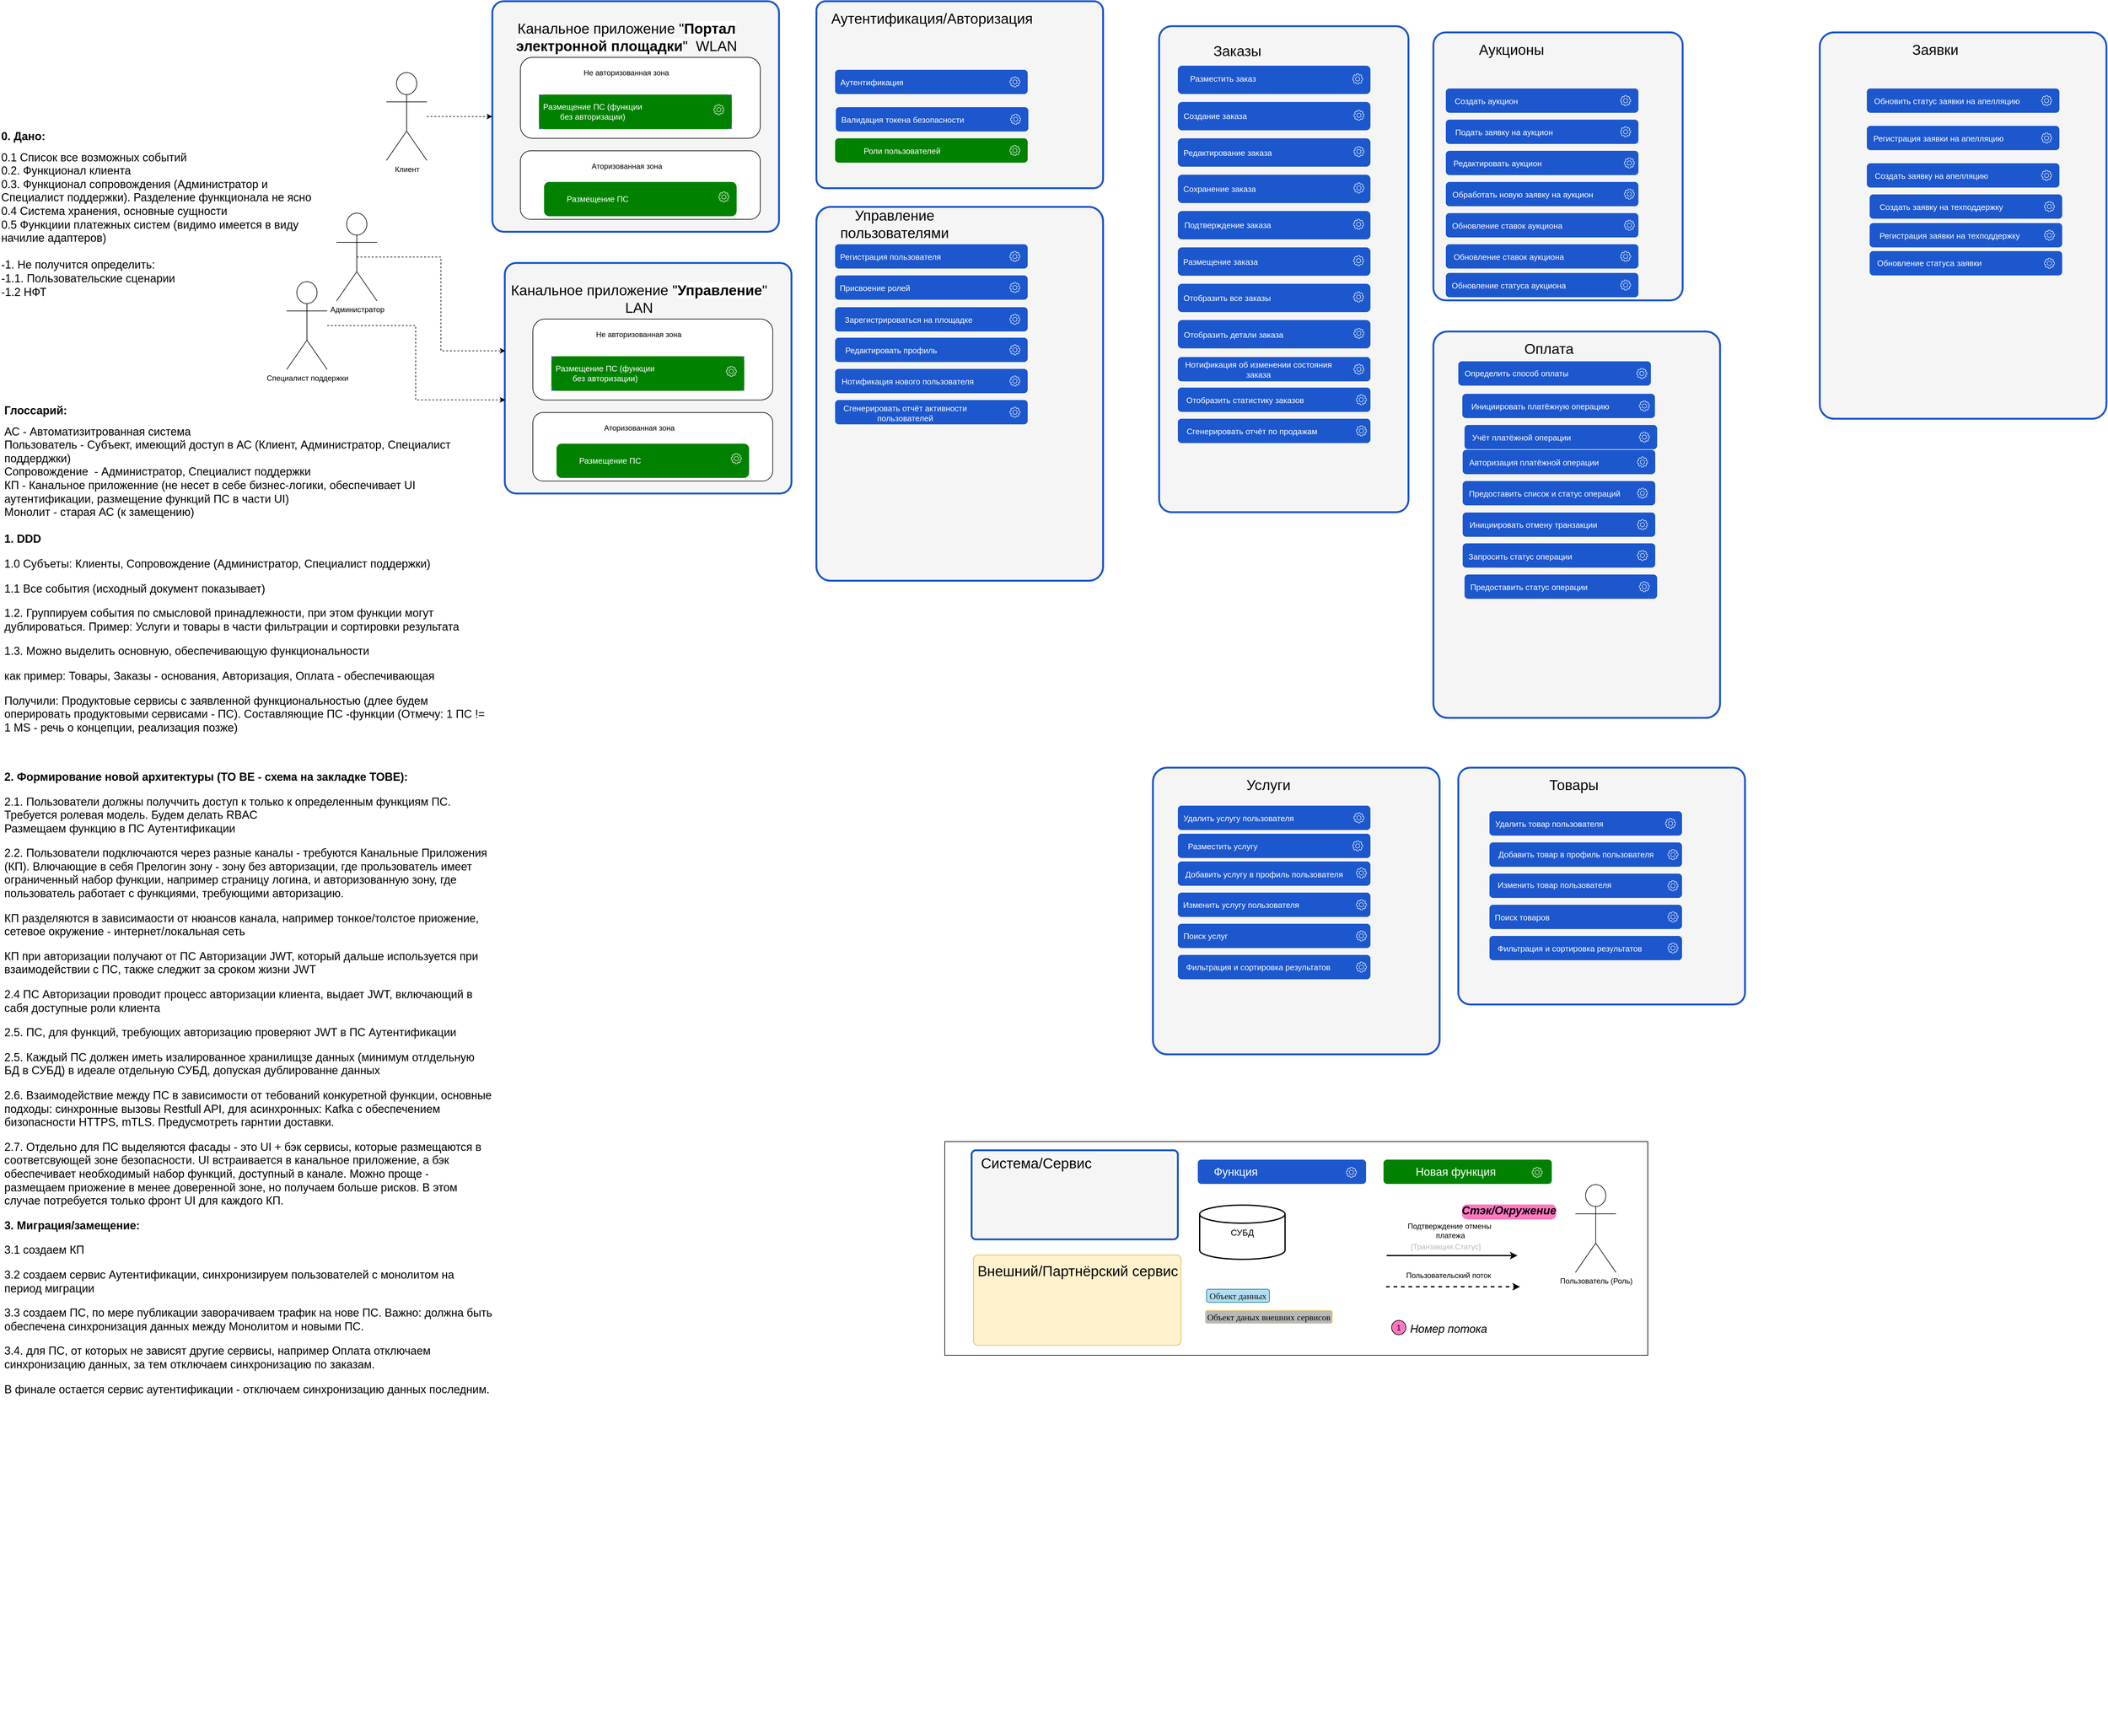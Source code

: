 <mxfile version="24.7.17" pages="3">
  <diagram name="MS" id="tlAwjc8WyPr0TtQnAt0D">
    <mxGraphModel dx="599" dy="2486" grid="1" gridSize="10" guides="1" tooltips="1" connect="1" arrows="1" fold="1" page="1" pageScale="1" pageWidth="850" pageHeight="1100" math="0" shadow="0">
      <root>
        <mxCell id="0" />
        <mxCell id="1" parent="0" />
        <mxCell id="_M0HiejEQshgJGLt951I-57" value="" style="group" vertex="1" connectable="0" parent="1">
          <mxGeometry x="3130" y="-1050" width="400" height="1190" as="geometry" />
        </mxCell>
        <mxCell id="_M0HiejEQshgJGLt951I-58" value="" style="rounded=1;whiteSpace=wrap;html=1;arcSize=5;fillColor=#f5f5f5;strokeColor=#1C57CD;strokeWidth=3;" vertex="1" parent="_M0HiejEQshgJGLt951I-57">
          <mxGeometry y="30" width="400" height="780" as="geometry" />
        </mxCell>
        <mxCell id="_M0HiejEQshgJGLt951I-59" value="&lt;font style=&quot;font-size: 23px;&quot;&gt;Заказы&lt;/font&gt;" style="text;html=1;align=center;verticalAlign=middle;whiteSpace=wrap;rounded=1;fontSize=13;" vertex="1" parent="_M0HiejEQshgJGLt951I-57">
          <mxGeometry x="1.208" y="20.07" width="248.943" height="100.35" as="geometry" />
        </mxCell>
        <mxCell id="_M0HiejEQshgJGLt951I-13" value="" style="group" vertex="1" connectable="0" parent="_M0HiejEQshgJGLt951I-57">
          <mxGeometry x="30" y="93.333" width="309" height="45.5" as="geometry" />
        </mxCell>
        <mxCell id="_M0HiejEQshgJGLt951I-14" value="" style="group" vertex="1" connectable="0" parent="_M0HiejEQshgJGLt951I-13">
          <mxGeometry width="309" height="45.5" as="geometry" />
        </mxCell>
        <mxCell id="_M0HiejEQshgJGLt951I-15" value="" style="rounded=1;whiteSpace=wrap;html=1;fillColor=#1C57CD;strokeColor=none;" vertex="1" parent="_M0HiejEQshgJGLt951I-14">
          <mxGeometry width="309" height="45.5" as="geometry" />
        </mxCell>
        <mxCell id="_M0HiejEQshgJGLt951I-16" value="" style="sketch=0;outlineConnect=0;fontColor=#FFFFFF;gradientColor=none;fillColor=#FFFFFF;strokeColor=none;dashed=0;verticalLabelPosition=bottom;verticalAlign=top;align=center;html=1;fontSize=12;fontStyle=0;aspect=fixed;pointerEvents=1;shape=mxgraph.aws4.gear;rounded=1;" vertex="1" parent="_M0HiejEQshgJGLt951I-14">
          <mxGeometry x="280" y="12.833" width="17" height="17" as="geometry" />
        </mxCell>
        <mxCell id="_M0HiejEQshgJGLt951I-17" value="Разместить заказ" style="text;html=1;align=center;verticalAlign=middle;whiteSpace=wrap;rounded=1;fontSize=13;fontColor=#FFFFFF;" vertex="1" parent="_M0HiejEQshgJGLt951I-14">
          <mxGeometry x="14" y="3.5" width="117" height="35" as="geometry" />
        </mxCell>
        <mxCell id="_M0HiejEQshgJGLt951I-125" value="" style="group" vertex="1" connectable="0" parent="_M0HiejEQshgJGLt951I-57">
          <mxGeometry x="30" y="151.667" width="309" height="45.5" as="geometry" />
        </mxCell>
        <mxCell id="_M0HiejEQshgJGLt951I-126" value="" style="rounded=1;whiteSpace=wrap;html=1;fillColor=#1C57CD;strokeColor=none;" vertex="1" parent="_M0HiejEQshgJGLt951I-125">
          <mxGeometry width="309" height="45.5" as="geometry" />
        </mxCell>
        <mxCell id="_M0HiejEQshgJGLt951I-127" value="" style="sketch=0;outlineConnect=0;fontColor=#232F3E;gradientColor=none;fillColor=default;strokeColor=none;dashed=0;verticalLabelPosition=bottom;verticalAlign=top;align=center;html=1;fontSize=12;fontStyle=0;aspect=fixed;pointerEvents=1;shape=mxgraph.aws4.gear;rounded=1;" vertex="1" parent="_M0HiejEQshgJGLt951I-125">
          <mxGeometry x="282" y="12.833" width="17" height="17" as="geometry" />
        </mxCell>
        <mxCell id="_M0HiejEQshgJGLt951I-128" value="Создание заказа" style="text;html=1;align=center;verticalAlign=middle;whiteSpace=wrap;rounded=1;fontSize=13;fontColor=#FFFFFF;strokeColor=none;" vertex="1" parent="_M0HiejEQshgJGLt951I-125">
          <mxGeometry x="5" y="5.25" width="110" height="35" as="geometry" />
        </mxCell>
        <mxCell id="_M0HiejEQshgJGLt951I-129" value="" style="group" vertex="1" connectable="0" parent="_M0HiejEQshgJGLt951I-57">
          <mxGeometry x="30" y="210" width="309" height="45.5" as="geometry" />
        </mxCell>
        <mxCell id="_M0HiejEQshgJGLt951I-130" value="" style="rounded=1;whiteSpace=wrap;html=1;fillColor=#1C57CD;strokeColor=none;" vertex="1" parent="_M0HiejEQshgJGLt951I-129">
          <mxGeometry width="309" height="45.5" as="geometry" />
        </mxCell>
        <mxCell id="_M0HiejEQshgJGLt951I-131" value="" style="sketch=0;outlineConnect=0;fontColor=#232F3E;gradientColor=none;fillColor=default;strokeColor=none;dashed=0;verticalLabelPosition=bottom;verticalAlign=top;align=center;html=1;fontSize=12;fontStyle=0;aspect=fixed;pointerEvents=1;shape=mxgraph.aws4.gear;rounded=1;" vertex="1" parent="_M0HiejEQshgJGLt951I-129">
          <mxGeometry x="282" y="12.833" width="17" height="17" as="geometry" />
        </mxCell>
        <mxCell id="_M0HiejEQshgJGLt951I-132" value="Редактирование заказа" style="text;html=1;align=center;verticalAlign=middle;whiteSpace=wrap;rounded=1;fontSize=13;fontColor=#FFFFFF;strokeColor=none;" vertex="1" parent="_M0HiejEQshgJGLt951I-129">
          <mxGeometry x="3" y="5.25" width="154" height="35" as="geometry" />
        </mxCell>
        <mxCell id="_M0HiejEQshgJGLt951I-133" value="" style="group" vertex="1" connectable="0" parent="_M0HiejEQshgJGLt951I-57">
          <mxGeometry x="30" y="268.333" width="309" height="45.5" as="geometry" />
        </mxCell>
        <mxCell id="_M0HiejEQshgJGLt951I-134" value="" style="rounded=1;whiteSpace=wrap;html=1;fillColor=#1C57CD;strokeColor=none;" vertex="1" parent="_M0HiejEQshgJGLt951I-133">
          <mxGeometry width="309" height="45.5" as="geometry" />
        </mxCell>
        <mxCell id="_M0HiejEQshgJGLt951I-135" value="" style="sketch=0;outlineConnect=0;fontColor=#232F3E;gradientColor=none;fillColor=default;strokeColor=none;dashed=0;verticalLabelPosition=bottom;verticalAlign=top;align=center;html=1;fontSize=12;fontStyle=0;aspect=fixed;pointerEvents=1;shape=mxgraph.aws4.gear;rounded=1;" vertex="1" parent="_M0HiejEQshgJGLt951I-133">
          <mxGeometry x="282" y="12.833" width="17" height="17" as="geometry" />
        </mxCell>
        <mxCell id="_M0HiejEQshgJGLt951I-136" value="Сохранение заказа" style="text;html=1;align=center;verticalAlign=middle;whiteSpace=wrap;rounded=1;fontSize=13;fontColor=#FFFFFF;strokeColor=none;" vertex="1" parent="_M0HiejEQshgJGLt951I-133">
          <mxGeometry x="4" y="4.667" width="126" height="35" as="geometry" />
        </mxCell>
        <mxCell id="_M0HiejEQshgJGLt951I-137" value="" style="group" vertex="1" connectable="0" parent="_M0HiejEQshgJGLt951I-57">
          <mxGeometry x="30" y="326.667" width="309" height="45.5" as="geometry" />
        </mxCell>
        <mxCell id="_M0HiejEQshgJGLt951I-138" value="" style="rounded=1;whiteSpace=wrap;html=1;fillColor=#1C57CD;strokeColor=none;" vertex="1" parent="_M0HiejEQshgJGLt951I-137">
          <mxGeometry width="309" height="45.5" as="geometry" />
        </mxCell>
        <mxCell id="_M0HiejEQshgJGLt951I-139" value="" style="sketch=0;outlineConnect=0;fontColor=#232F3E;gradientColor=none;fillColor=default;strokeColor=none;dashed=0;verticalLabelPosition=bottom;verticalAlign=top;align=center;html=1;fontSize=12;fontStyle=0;aspect=fixed;pointerEvents=1;shape=mxgraph.aws4.gear;rounded=1;" vertex="1" parent="_M0HiejEQshgJGLt951I-137">
          <mxGeometry x="281.5" y="12.833" width="17" height="17" as="geometry" />
        </mxCell>
        <mxCell id="_M0HiejEQshgJGLt951I-140" value="Подтверждение заказа" style="text;html=1;align=center;verticalAlign=middle;whiteSpace=wrap;rounded=1;fontSize=13;fontColor=#FFFFFF;strokeColor=none;" vertex="1" parent="_M0HiejEQshgJGLt951I-137">
          <mxGeometry x="4" y="5.25" width="152" height="35" as="geometry" />
        </mxCell>
        <mxCell id="_M0HiejEQshgJGLt951I-141" value="" style="group" vertex="1" connectable="0" parent="_M0HiejEQshgJGLt951I-57">
          <mxGeometry x="30" y="385" width="309" height="45.5" as="geometry" />
        </mxCell>
        <mxCell id="_M0HiejEQshgJGLt951I-142" value="" style="rounded=1;whiteSpace=wrap;html=1;fillColor=#1C57CD;strokeColor=none;" vertex="1" parent="_M0HiejEQshgJGLt951I-141">
          <mxGeometry width="309" height="45.5" as="geometry" />
        </mxCell>
        <mxCell id="_M0HiejEQshgJGLt951I-143" value="" style="sketch=0;outlineConnect=0;fontColor=#232F3E;gradientColor=none;fillColor=default;strokeColor=none;dashed=0;verticalLabelPosition=bottom;verticalAlign=top;align=center;html=1;fontSize=12;fontStyle=0;aspect=fixed;pointerEvents=1;shape=mxgraph.aws4.gear;rounded=1;" vertex="1" parent="_M0HiejEQshgJGLt951I-141">
          <mxGeometry x="281.5" y="12.833" width="17" height="17" as="geometry" />
        </mxCell>
        <mxCell id="_M0HiejEQshgJGLt951I-144" value="Размещение заказа" style="text;html=1;align=center;verticalAlign=middle;whiteSpace=wrap;rounded=1;fontSize=13;fontColor=#FFFFFF;strokeColor=none;" vertex="1" parent="_M0HiejEQshgJGLt951I-141">
          <mxGeometry x="3" y="5.25" width="130.5" height="35" as="geometry" />
        </mxCell>
        <mxCell id="_M0HiejEQshgJGLt951I-145" value="" style="group" vertex="1" connectable="0" parent="_M0HiejEQshgJGLt951I-57">
          <mxGeometry x="30" y="443.333" width="309" height="45.5" as="geometry" />
        </mxCell>
        <mxCell id="_M0HiejEQshgJGLt951I-146" value="" style="rounded=1;whiteSpace=wrap;html=1;fillColor=#1C57CD;strokeColor=none;" vertex="1" parent="_M0HiejEQshgJGLt951I-145">
          <mxGeometry width="309" height="45.5" as="geometry" />
        </mxCell>
        <mxCell id="_M0HiejEQshgJGLt951I-147" value="" style="sketch=0;outlineConnect=0;fontColor=#232F3E;gradientColor=none;fillColor=default;strokeColor=none;dashed=0;verticalLabelPosition=bottom;verticalAlign=top;align=center;html=1;fontSize=12;fontStyle=0;aspect=fixed;pointerEvents=1;shape=mxgraph.aws4.gear;rounded=1;" vertex="1" parent="_M0HiejEQshgJGLt951I-145">
          <mxGeometry x="281.5" y="12.833" width="17" height="17" as="geometry" />
        </mxCell>
        <mxCell id="_M0HiejEQshgJGLt951I-148" value="Отобразить все заказы" style="text;html=1;align=center;verticalAlign=middle;whiteSpace=wrap;rounded=1;fontSize=13;fontColor=#FFFFFF;strokeColor=none;" vertex="1" parent="_M0HiejEQshgJGLt951I-145">
          <mxGeometry x="3" y="5.25" width="152" height="35" as="geometry" />
        </mxCell>
        <mxCell id="_M0HiejEQshgJGLt951I-149" value="" style="group" vertex="1" connectable="0" parent="_M0HiejEQshgJGLt951I-57">
          <mxGeometry x="30" y="501.667" width="309" height="45.5" as="geometry" />
        </mxCell>
        <mxCell id="_M0HiejEQshgJGLt951I-150" value="" style="rounded=1;whiteSpace=wrap;html=1;fillColor=#1C57CD;strokeColor=none;" vertex="1" parent="_M0HiejEQshgJGLt951I-149">
          <mxGeometry width="309" height="45.5" as="geometry" />
        </mxCell>
        <mxCell id="_M0HiejEQshgJGLt951I-151" value="" style="sketch=0;outlineConnect=0;fontColor=#232F3E;gradientColor=none;fillColor=default;strokeColor=none;dashed=0;verticalLabelPosition=bottom;verticalAlign=top;align=center;html=1;fontSize=12;fontStyle=0;aspect=fixed;pointerEvents=1;shape=mxgraph.aws4.gear;rounded=1;" vertex="1" parent="_M0HiejEQshgJGLt951I-149">
          <mxGeometry x="282" y="12.833" width="17" height="17" as="geometry" />
        </mxCell>
        <mxCell id="_M0HiejEQshgJGLt951I-152" value="Отобразить детали заказа" style="text;html=1;align=center;verticalAlign=middle;whiteSpace=wrap;rounded=1;fontSize=13;fontColor=#FFFFFF;strokeColor=none;" vertex="1" parent="_M0HiejEQshgJGLt951I-149">
          <mxGeometry x="5" y="5.833" width="169" height="35" as="geometry" />
        </mxCell>
        <mxCell id="_M0HiejEQshgJGLt951I-153" value="" style="group" vertex="1" connectable="0" parent="_M0HiejEQshgJGLt951I-57">
          <mxGeometry x="30" y="561" width="309" height="39" as="geometry" />
        </mxCell>
        <mxCell id="_M0HiejEQshgJGLt951I-154" value="" style="rounded=1;whiteSpace=wrap;html=1;fillColor=#1C57CD;strokeColor=none;" vertex="1" parent="_M0HiejEQshgJGLt951I-153">
          <mxGeometry width="309" height="39" as="geometry" />
        </mxCell>
        <mxCell id="_M0HiejEQshgJGLt951I-155" value="" style="sketch=0;outlineConnect=0;fontColor=#232F3E;gradientColor=none;fillColor=default;strokeColor=none;dashed=0;verticalLabelPosition=bottom;verticalAlign=top;align=center;html=1;fontSize=12;fontStyle=0;aspect=fixed;pointerEvents=1;shape=mxgraph.aws4.gear;rounded=1;" vertex="1" parent="_M0HiejEQshgJGLt951I-153">
          <mxGeometry x="282" y="11" width="17" height="17" as="geometry" />
        </mxCell>
        <mxCell id="_M0HiejEQshgJGLt951I-156" value="Нотификация об изменении состояния заказа" style="text;html=1;align=center;verticalAlign=middle;whiteSpace=wrap;rounded=1;fontSize=13;fontColor=#FFFFFF;strokeColor=none;" vertex="1" parent="_M0HiejEQshgJGLt951I-153">
          <mxGeometry x="6" y="4.5" width="247" height="30" as="geometry" />
        </mxCell>
        <mxCell id="_M0HiejEQshgJGLt951I-216" value="" style="group" vertex="1" connectable="0" parent="_M0HiejEQshgJGLt951I-57">
          <mxGeometry x="30" y="610" width="309" height="39" as="geometry" />
        </mxCell>
        <mxCell id="_M0HiejEQshgJGLt951I-217" value="" style="rounded=1;whiteSpace=wrap;html=1;fillColor=#1C57CD;strokeColor=none;" vertex="1" parent="_M0HiejEQshgJGLt951I-216">
          <mxGeometry width="309" height="39" as="geometry" />
        </mxCell>
        <mxCell id="_M0HiejEQshgJGLt951I-218" value="" style="sketch=0;outlineConnect=0;fontColor=#232F3E;gradientColor=none;fillColor=#FFFFFF;strokeColor=none;dashed=0;verticalLabelPosition=bottom;verticalAlign=top;align=center;html=1;fontSize=12;fontStyle=0;aspect=fixed;pointerEvents=1;shape=mxgraph.aws4.gear;rounded=1;" vertex="1" parent="_M0HiejEQshgJGLt951I-216">
          <mxGeometry x="286" y="11" width="17" height="17" as="geometry" />
        </mxCell>
        <mxCell id="_M0HiejEQshgJGLt951I-219" value="Отобразить статистику заказов" style="text;html=1;align=center;verticalAlign=middle;whiteSpace=wrap;rounded=1;fontSize=13;fontColor=#FFFFFF;strokeColor=none;" vertex="1" parent="_M0HiejEQshgJGLt951I-216">
          <mxGeometry x="6.5" y="4.5" width="202" height="30" as="geometry" />
        </mxCell>
        <mxCell id="_M0HiejEQshgJGLt951I-220" value="" style="group" vertex="1" connectable="0" parent="_M0HiejEQshgJGLt951I-57">
          <mxGeometry x="30" y="660" width="309" height="39" as="geometry" />
        </mxCell>
        <mxCell id="_M0HiejEQshgJGLt951I-221" value="" style="rounded=1;whiteSpace=wrap;html=1;fillColor=#1C57CD;strokeColor=none;" vertex="1" parent="_M0HiejEQshgJGLt951I-220">
          <mxGeometry width="309" height="39" as="geometry" />
        </mxCell>
        <mxCell id="_M0HiejEQshgJGLt951I-222" value="" style="sketch=0;outlineConnect=0;fontColor=#232F3E;gradientColor=none;fillColor=#FFFFFF;strokeColor=none;dashed=0;verticalLabelPosition=bottom;verticalAlign=top;align=center;html=1;fontSize=12;fontStyle=0;aspect=fixed;pointerEvents=1;shape=mxgraph.aws4.gear;rounded=1;" vertex="1" parent="_M0HiejEQshgJGLt951I-220">
          <mxGeometry x="286" y="11" width="17" height="17" as="geometry" />
        </mxCell>
        <mxCell id="_M0HiejEQshgJGLt951I-223" value="Сгенерировать отчёт по продажам" style="text;html=1;align=center;verticalAlign=middle;whiteSpace=wrap;rounded=1;fontSize=13;fontColor=#FFFFFF;strokeColor=none;" vertex="1" parent="_M0HiejEQshgJGLt951I-220">
          <mxGeometry x="6" y="4.5" width="226" height="30" as="geometry" />
        </mxCell>
        <mxCell id="_M0HiejEQshgJGLt951I-23" value="" style="group" vertex="1" connectable="0" parent="_M0HiejEQshgJGLt951I-57">
          <mxGeometry x="460" y="130" width="380" height="340" as="geometry" />
        </mxCell>
        <mxCell id="_M0HiejEQshgJGLt951I-24" value="" style="group" vertex="1" connectable="0" parent="_M0HiejEQshgJGLt951I-23">
          <mxGeometry width="380" height="340" as="geometry" />
        </mxCell>
        <mxCell id="_M0HiejEQshgJGLt951I-51" value="" style="group" vertex="1" connectable="0" parent="_M0HiejEQshgJGLt951I-24">
          <mxGeometry x="-20" y="-90" width="400" height="430" as="geometry" />
        </mxCell>
        <mxCell id="_M0HiejEQshgJGLt951I-52" value="" style="rounded=1;whiteSpace=wrap;html=1;arcSize=5;fillColor=#f5f5f5;strokeColor=#1C57CD;strokeWidth=3;" vertex="1" parent="_M0HiejEQshgJGLt951I-51">
          <mxGeometry width="400" height="430" as="geometry" />
        </mxCell>
        <mxCell id="_M0HiejEQshgJGLt951I-53" value="&lt;font style=&quot;font-size: 23px;&quot;&gt;Аукционы&lt;/font&gt;" style="text;html=1;align=center;verticalAlign=middle;whiteSpace=wrap;rounded=1;fontSize=13;" vertex="1" parent="_M0HiejEQshgJGLt951I-51">
          <mxGeometry x="1.208" y="7.972" width="248.943" height="39.86" as="geometry" />
        </mxCell>
        <mxCell id="_M0HiejEQshgJGLt951I-186" value="" style="group" vertex="1" connectable="0" parent="_M0HiejEQshgJGLt951I-51">
          <mxGeometry x="20" y="190" width="309" height="39" as="geometry" />
        </mxCell>
        <mxCell id="_M0HiejEQshgJGLt951I-187" value="" style="rounded=1;whiteSpace=wrap;html=1;fillColor=#1C57CD;strokeColor=none;" vertex="1" parent="_M0HiejEQshgJGLt951I-186">
          <mxGeometry width="309" height="39" as="geometry" />
        </mxCell>
        <mxCell id="_M0HiejEQshgJGLt951I-188" value="" style="sketch=0;outlineConnect=0;fontColor=#232F3E;gradientColor=none;fillColor=#FFFFFF;strokeColor=none;dashed=0;verticalLabelPosition=bottom;verticalAlign=top;align=center;html=1;fontSize=12;fontStyle=0;aspect=fixed;pointerEvents=1;shape=mxgraph.aws4.gear;rounded=1;" vertex="1" parent="_M0HiejEQshgJGLt951I-186">
          <mxGeometry x="286" y="11" width="17" height="17" as="geometry" />
        </mxCell>
        <mxCell id="_M0HiejEQshgJGLt951I-189" value="Редактировать аукцион" style="text;html=1;align=center;verticalAlign=middle;whiteSpace=wrap;rounded=1;fontSize=13;fontColor=#FFFFFF;strokeColor=none;" vertex="1" parent="_M0HiejEQshgJGLt951I-186">
          <mxGeometry x="3" y="4.5" width="160" height="30" as="geometry" />
        </mxCell>
        <mxCell id="_M0HiejEQshgJGLt951I-190" value="" style="group" vertex="1" connectable="0" parent="_M0HiejEQshgJGLt951I-51">
          <mxGeometry x="20" y="240" width="309" height="39" as="geometry" />
        </mxCell>
        <mxCell id="_M0HiejEQshgJGLt951I-191" value="" style="rounded=1;whiteSpace=wrap;html=1;fillColor=#1C57CD;strokeColor=none;" vertex="1" parent="_M0HiejEQshgJGLt951I-190">
          <mxGeometry width="309" height="39" as="geometry" />
        </mxCell>
        <mxCell id="_M0HiejEQshgJGLt951I-192" value="" style="sketch=0;outlineConnect=0;fontColor=#232F3E;gradientColor=none;fillColor=#FFFFFF;strokeColor=none;dashed=0;verticalLabelPosition=bottom;verticalAlign=top;align=center;html=1;fontSize=12;fontStyle=0;aspect=fixed;pointerEvents=1;shape=mxgraph.aws4.gear;rounded=1;" vertex="1" parent="_M0HiejEQshgJGLt951I-190">
          <mxGeometry x="286" y="11" width="17" height="17" as="geometry" />
        </mxCell>
        <mxCell id="_M0HiejEQshgJGLt951I-193" value="Обработать новую заявку на аукцион" style="text;html=1;align=center;verticalAlign=middle;whiteSpace=wrap;rounded=1;fontSize=13;fontColor=#FFFFFF;strokeColor=none;" vertex="1" parent="_M0HiejEQshgJGLt951I-190">
          <mxGeometry x="3" y="4.5" width="241" height="30" as="geometry" />
        </mxCell>
        <mxCell id="_M0HiejEQshgJGLt951I-194" value="" style="group" vertex="1" connectable="0" parent="_M0HiejEQshgJGLt951I-51">
          <mxGeometry x="20" y="290" width="309" height="39" as="geometry" />
        </mxCell>
        <mxCell id="_M0HiejEQshgJGLt951I-195" value="" style="rounded=1;whiteSpace=wrap;html=1;fillColor=#1C57CD;strokeColor=none;" vertex="1" parent="_M0HiejEQshgJGLt951I-194">
          <mxGeometry width="309" height="39" as="geometry" />
        </mxCell>
        <mxCell id="_M0HiejEQshgJGLt951I-196" value="" style="sketch=0;outlineConnect=0;fontColor=#232F3E;gradientColor=none;fillColor=#FFFFFF;strokeColor=none;dashed=0;verticalLabelPosition=bottom;verticalAlign=top;align=center;html=1;fontSize=12;fontStyle=0;aspect=fixed;pointerEvents=1;shape=mxgraph.aws4.gear;rounded=1;" vertex="1" parent="_M0HiejEQshgJGLt951I-194">
          <mxGeometry x="286" y="11" width="17" height="17" as="geometry" />
        </mxCell>
        <mxCell id="_M0HiejEQshgJGLt951I-197" value="Обновление ставок аукциона" style="text;html=1;align=center;verticalAlign=middle;whiteSpace=wrap;rounded=1;fontSize=13;fontColor=#FFFFFF;strokeColor=none;" vertex="1" parent="_M0HiejEQshgJGLt951I-194">
          <mxGeometry x="4" y="4.5" width="189" height="30" as="geometry" />
        </mxCell>
        <mxCell id="_M0HiejEQshgJGLt951I-340" value="" style="group" vertex="1" connectable="0" parent="_M0HiejEQshgJGLt951I-51">
          <mxGeometry x="20" y="340" width="309" height="39" as="geometry" />
        </mxCell>
        <mxCell id="_M0HiejEQshgJGLt951I-341" value="" style="rounded=1;whiteSpace=wrap;html=1;fillColor=#1C57CD;strokeColor=none;" vertex="1" parent="_M0HiejEQshgJGLt951I-340">
          <mxGeometry width="309" height="39" as="geometry" />
        </mxCell>
        <mxCell id="_M0HiejEQshgJGLt951I-342" value="" style="sketch=0;outlineConnect=0;fontColor=#232F3E;gradientColor=none;fillColor=#FFFFFF;strokeColor=none;dashed=0;verticalLabelPosition=bottom;verticalAlign=top;align=center;html=1;fontSize=12;fontStyle=0;aspect=fixed;pointerEvents=1;shape=mxgraph.aws4.gear;rounded=1;" vertex="1" parent="_M0HiejEQshgJGLt951I-340">
          <mxGeometry x="280" y="11" width="17" height="17" as="geometry" />
        </mxCell>
        <mxCell id="_M0HiejEQshgJGLt951I-343" value="Обновление ставок аукциона" style="text;html=1;align=center;verticalAlign=middle;whiteSpace=wrap;rounded=1;fontSize=13;fontColor=#FFFFFF;strokeColor=none;" vertex="1" parent="_M0HiejEQshgJGLt951I-340">
          <mxGeometry y="4.5" width="202" height="30" as="geometry" />
        </mxCell>
        <mxCell id="_M0HiejEQshgJGLt951I-336" value="" style="group" vertex="1" connectable="0" parent="_M0HiejEQshgJGLt951I-51">
          <mxGeometry x="20" y="386" width="309" height="39" as="geometry" />
        </mxCell>
        <mxCell id="_M0HiejEQshgJGLt951I-337" value="" style="rounded=1;whiteSpace=wrap;html=1;fillColor=#1C57CD;strokeColor=none;" vertex="1" parent="_M0HiejEQshgJGLt951I-336">
          <mxGeometry width="309" height="39" as="geometry" />
        </mxCell>
        <mxCell id="_M0HiejEQshgJGLt951I-338" value="" style="sketch=0;outlineConnect=0;fontColor=#232F3E;gradientColor=none;fillColor=#FFFFFF;strokeColor=none;dashed=0;verticalLabelPosition=bottom;verticalAlign=top;align=center;html=1;fontSize=12;fontStyle=0;aspect=fixed;pointerEvents=1;shape=mxgraph.aws4.gear;rounded=1;" vertex="1" parent="_M0HiejEQshgJGLt951I-336">
          <mxGeometry x="280" y="11" width="17" height="17" as="geometry" />
        </mxCell>
        <mxCell id="_M0HiejEQshgJGLt951I-339" value="Обновление статуса аукциона" style="text;html=1;align=center;verticalAlign=middle;whiteSpace=wrap;rounded=1;fontSize=13;fontColor=#FFFFFF;strokeColor=none;" vertex="1" parent="_M0HiejEQshgJGLt951I-336">
          <mxGeometry y="4.5" width="202" height="30" as="geometry" />
        </mxCell>
        <mxCell id="_M0HiejEQshgJGLt951I-25" value="" style="rounded=1;whiteSpace=wrap;html=1;fillColor=#1C57CD;strokeColor=none;" vertex="1" parent="_M0HiejEQshgJGLt951I-24">
          <mxGeometry width="309" height="39" as="geometry" />
        </mxCell>
        <mxCell id="_M0HiejEQshgJGLt951I-26" value="" style="sketch=0;outlineConnect=0;fontColor=#FFFFFF;gradientColor=none;fillColor=#FFFFFF;strokeColor=none;dashed=0;verticalLabelPosition=bottom;verticalAlign=top;align=center;html=1;fontSize=12;fontStyle=0;aspect=fixed;pointerEvents=1;shape=mxgraph.aws4.gear;rounded=1;" vertex="1" parent="_M0HiejEQshgJGLt951I-24">
          <mxGeometry x="280" y="11" width="17" height="17" as="geometry" />
        </mxCell>
        <mxCell id="_M0HiejEQshgJGLt951I-27" value="Создать аукцион" style="text;html=1;align=center;verticalAlign=middle;whiteSpace=wrap;rounded=1;fontSize=13;fontColor=#FFFFFF;" vertex="1" parent="_M0HiejEQshgJGLt951I-24">
          <mxGeometry x="10" y="4.5" width="110" height="30" as="geometry" />
        </mxCell>
        <mxCell id="_M0HiejEQshgJGLt951I-28" value="" style="group" vertex="1" connectable="0" parent="_M0HiejEQshgJGLt951I-57">
          <mxGeometry x="460" y="180" width="309" height="39" as="geometry" />
        </mxCell>
        <mxCell id="_M0HiejEQshgJGLt951I-29" value="" style="group" vertex="1" connectable="0" parent="_M0HiejEQshgJGLt951I-28">
          <mxGeometry width="309" height="39" as="geometry" />
        </mxCell>
        <mxCell id="_M0HiejEQshgJGLt951I-30" value="" style="rounded=1;whiteSpace=wrap;html=1;fillColor=#1C57CD;strokeColor=none;" vertex="1" parent="_M0HiejEQshgJGLt951I-29">
          <mxGeometry width="309" height="39" as="geometry" />
        </mxCell>
        <mxCell id="_M0HiejEQshgJGLt951I-31" value="" style="sketch=0;outlineConnect=0;fontColor=#FFFFFF;gradientColor=none;fillColor=#FFFFFF;strokeColor=none;dashed=0;verticalLabelPosition=bottom;verticalAlign=top;align=center;html=1;fontSize=12;fontStyle=0;aspect=fixed;pointerEvents=1;shape=mxgraph.aws4.gear;rounded=1;" vertex="1" parent="_M0HiejEQshgJGLt951I-29">
          <mxGeometry x="280" y="11" width="17" height="17" as="geometry" />
        </mxCell>
        <mxCell id="_M0HiejEQshgJGLt951I-32" value="Подать заявку на аукцион" style="text;html=1;align=center;verticalAlign=middle;whiteSpace=wrap;rounded=1;fontSize=13;fontColor=#FFFFFF;" vertex="1" parent="_M0HiejEQshgJGLt951I-29">
          <mxGeometry x="10" y="4.5" width="167" height="30" as="geometry" />
        </mxCell>
        <mxCell id="_M0HiejEQshgJGLt951I-33" value="&lt;h1 style=&quot;margin-top: 0px; font-size: 18px;&quot;&gt;Глоссарий:&lt;/h1&gt;&lt;div&gt;АС - Автоматизитрованная система&amp;nbsp;&lt;/div&gt;&lt;div&gt;Пользователь - Субъект, имеющий доступ в АС (Клиент, Администратор, Специалист поддерджки)&lt;/div&gt;&lt;div&gt;Сопровождение&amp;nbsp; -&amp;nbsp;&lt;span style=&quot;background-color: initial;&quot;&gt;Администратор, Специалист поддержки&lt;/span&gt;&lt;span style=&quot;background-color: initial;&quot;&gt;&amp;nbsp;&lt;/span&gt;&lt;/div&gt;&lt;div&gt;&lt;span style=&quot;background-color: initial;&quot;&gt;КП - Канальное приложенние (не несет в себе бизнес-логики, обеспечивает UI аутентификации, размещение функций ПС в части UI)&amp;nbsp;&lt;/span&gt;&lt;/div&gt;&lt;div&gt;&lt;span style=&quot;background-color: initial;&quot;&gt;Монолит - старая АС (к замещению)&lt;/span&gt;&lt;/div&gt;&lt;div&gt;&lt;br&gt;&lt;/div&gt;&lt;h1 style=&quot;margin-top: 0px; font-size: 18px;&quot;&gt;1. DDD&lt;/h1&gt;&lt;p style=&quot;font-size: 18px;&quot;&gt;1.0 Субъеты: Клиенты, Сопровождение (Администратор, Специалист поддержки)&lt;/p&gt;&lt;p style=&quot;font-size: 18px;&quot;&gt;1.1 Все события (исходный документ показывает)&lt;/p&gt;&lt;p style=&quot;font-size: 18px;&quot;&gt;1.2. Группируем события по смысловой принадлежности, при этом функции могут дублироваться. Пример: Услуги и товары в части фильтрации и сортировки результата&lt;/p&gt;&lt;p style=&quot;font-size: 18px;&quot;&gt;1.3. Можно выделить основную, обеспечивающую функциональности&amp;nbsp;&lt;/p&gt;&lt;p style=&quot;font-size: 18px;&quot;&gt;как пример: Товары, Заказы - основания, Авторизация, Оплата - обеспечивающая&lt;/p&gt;&lt;p style=&quot;font-size: 18px;&quot;&gt;&lt;span style=&quot;background-color: initial;&quot;&gt;Получили: Продуктовые сервисы с заявленной функциональностью (длее будем оперировать продуктовыми сервисами - ПС). Составляющие ПС -функции (Отмечу: 1 ПС != 1 MS - речь о концепции, реализация позже)&lt;/span&gt;&lt;/p&gt;&lt;p style=&quot;font-size: 18px;&quot;&gt;&lt;br&gt;&lt;/p&gt;&lt;p style=&quot;font-size: 18px;&quot;&gt;&lt;b&gt;&lt;span style=&quot;background-color: initial;&quot;&gt;2. Формирование новой архитектуры (TO&lt;/span&gt;&lt;span style=&quot;background-color: initial;&quot;&gt;&amp;nbsp;BE - схема на закладке TOBE):&lt;/span&gt;&lt;/b&gt;&lt;/p&gt;&lt;p style=&quot;font-size: 18px;&quot;&gt;&lt;span style=&quot;background-color: initial;&quot;&gt;2.1. Пользователи должны получчить доступ к только к определенным функциям ПС. Требуется ролевая модель. Будем делать RBAC&lt;br&gt;Размещаем функцию в ПС Аутентификации&lt;/span&gt;&lt;/p&gt;&lt;p style=&quot;font-size: 18px;&quot;&gt;&lt;span style=&quot;background-color: initial;&quot;&gt;2.2. Пользователи подключаются через разные каналы - требуются Канальные Приложения&amp;nbsp; (КП). Влючающие в себя Прелогин зону - зону без авторизации, где прользователь имеет ограниченный набор функции, например страницу логина, и авторизованную зону, где пользователь работает с функциями, требующими авторизацию.&lt;/span&gt;&lt;/p&gt;&lt;p style=&quot;font-size: 18px;&quot;&gt;КП разделяются в зависимаости от нюансов канала, например тонкое/толстое приожение, сетевое окружение - интернет/локальная сеть&lt;/p&gt;&lt;p style=&quot;font-size: 18px;&quot;&gt;&lt;span style=&quot;background-color: initial;&quot;&gt;КП при авторизации получают от ПС Авторизации JWT, который дальше используется при взаимодействии с ПС, также следжит за сроком жизни JWT&lt;/span&gt;&lt;/p&gt;&lt;p style=&quot;font-size: 18px;&quot;&gt;&lt;span style=&quot;background-color: initial;&quot;&gt;2.4 ПС Авторизации проводит процесс авторизации клиента, выдает JWТ, включающий в сабя доступные роли клиента&lt;/span&gt;&lt;br&gt;&lt;/p&gt;&lt;p style=&quot;font-size: 18px;&quot;&gt;&lt;span style=&quot;background-color: initial;&quot;&gt;2.5. ПС, для функций, требующих авторизацию проверяют JWT в ПС Аутентификации&lt;/span&gt;&lt;/p&gt;&lt;p style=&quot;font-size: 18px;&quot;&gt;&lt;span style=&quot;background-color: initial;&quot;&gt;2.5. Каждый ПС должен иметь изалированное хранилищзе данных (минимум отлдельную БД в СУБД) в идеале отдельную СУБД, допуская дублированне данных&lt;/span&gt;&lt;/p&gt;&lt;p style=&quot;font-size: 18px;&quot;&gt;&lt;span style=&quot;background-color: initial;&quot;&gt;2.6. Взаимодействие между ПС в зависимости от тебований конкуретной функции, основные подходы: синхронные вызовы Restfull API, для асинхронных: Kafka с обеспечением бизопасности HTTPS, mTLS. Предусмотреть гарнтии доставки.&lt;/span&gt;&lt;/p&gt;&lt;p style=&quot;font-size: 18px;&quot;&gt;&lt;span style=&quot;background-color: initial;&quot;&gt;2.7. Отдельно для ПС выделяются фасады - это UI + бэк сервисы, которые размещаются в соответсвующей зоне безопасности. UI встраивается в канальное приложение, а бэк обеспечивает необходимый набор функций, доступный в канале. Можно проще - размещаем приожение в менее доверенной зоне, но получаем больше рисков. В этом случае потребуется только фронт UI для каждого КП.&lt;/span&gt;&lt;/p&gt;&lt;p style=&quot;font-size: 18px;&quot;&gt;&lt;b&gt;3. Миграция/замещение:&lt;/b&gt;&lt;/p&gt;&lt;p style=&quot;font-size: 18px;&quot;&gt;3.1 создаем КП&lt;/p&gt;&lt;p style=&quot;font-size: 18px;&quot;&gt;3.2 создаем сервис Аутентификации, синхронизируем пользователей с монолитом&amp;nbsp;&lt;span style=&quot;background-color: initial;&quot;&gt;на период миграции&lt;/span&gt;&lt;/p&gt;&lt;p style=&quot;font-size: 18px;&quot;&gt;&lt;span style=&quot;background-color: initial;&quot;&gt;3.3 создаем ПС, по мере публикации заворачиваем трафик на нове ПС. Важно: должна быть обеспечена синхронизация данных между Монолитом и новыми ПС.&lt;/span&gt;&lt;/p&gt;&lt;p style=&quot;font-size: 18px;&quot;&gt;&lt;span style=&quot;background-color: initial;&quot;&gt;3.4. для ПС, от которых не зависят другие сервисы, например Оплата отключаем синхронизацию данных, за тем отключаем синхронизацию по заказам.&lt;/span&gt;&lt;/p&gt;&lt;p style=&quot;font-size: 18px;&quot;&gt;&lt;span style=&quot;background-color: initial;&quot;&gt;В финале остается сервис аутентификации - отключаем синхронизацию данных последним.&lt;/span&gt;&lt;/p&gt;&lt;p style=&quot;font-size: 18px;&quot;&gt;&lt;span style=&quot;background-color: initial;&quot;&gt;&lt;br&gt;&lt;/span&gt;&lt;/p&gt;&lt;p style=&quot;font-size: 18px;&quot;&gt;&lt;span style=&quot;background-color: initial;&quot;&gt;&lt;br&gt;&lt;/span&gt;&lt;/p&gt;&lt;p style=&quot;font-size: 18px;&quot;&gt;&lt;span style=&quot;background-color: initial;&quot;&gt;&lt;br&gt;&lt;/span&gt;&lt;/p&gt;&lt;p style=&quot;font-size: 18px;&quot;&gt;&lt;span style=&quot;background-color: initial;&quot;&gt;&lt;br&gt;&lt;/span&gt;&lt;/p&gt;&lt;p style=&quot;font-size: 18px;&quot;&gt;&lt;span style=&quot;background-color: initial;&quot;&gt;&lt;br&gt;&lt;/span&gt;&lt;/p&gt;&lt;p style=&quot;font-size: 18px;&quot;&gt;&lt;span style=&quot;background-color: initial;&quot;&gt;&lt;br&gt;&lt;/span&gt;&lt;/p&gt;&lt;p style=&quot;font-size: 18px;&quot;&gt;&lt;span style=&quot;background-color: initial;&quot;&gt;&lt;br&gt;&lt;/span&gt;&lt;/p&gt;&lt;p style=&quot;font-size: 18px;&quot;&gt;&lt;span style=&quot;background-color: initial;&quot;&gt;&lt;br&gt;&lt;/span&gt;&lt;/p&gt;&lt;p style=&quot;font-size: 18px;&quot;&gt;&lt;span style=&quot;background-color: initial;&quot;&gt;&lt;br&gt;&lt;/span&gt;&lt;/p&gt;&lt;p style=&quot;font-size: 18px;&quot;&gt;&lt;br&gt;&lt;/p&gt;&lt;p style=&quot;font-size: 18px;&quot;&gt;&lt;br&gt;&lt;/p&gt;&lt;p style=&quot;font-size: 18px;&quot;&gt;&lt;br&gt;&lt;/p&gt;&lt;p style=&quot;font-size: 18px;&quot;&gt;&lt;br&gt;&lt;/p&gt;&lt;p style=&quot;font-size: 18px;&quot;&gt;&lt;span style=&quot;background-color: rgb(255, 255, 255); color: rgba(0, 0, 0, 0); font-family: monospace; font-size: 0px; text-wrap: nowrap;&quot;&gt;%3CmxGraphModel%3E%3Croot%3E%3CmxCell%20id%3D%220%22%2F%3E%3CmxCell%20id%3D%221%22%20parent%3D%220%22%2F%3E%3CmxCell%20id%3D%222%22%20value%3D%22%22%20style%3D%22group%22%20vertex%3D%221%22%20connectable%3D%220%22%20parent%3D%221%22%3E%3CmxGeometry%20x%3D%221947.5%22%20y%3D%22731%22%20width%3D%22309%22%20height%3D%2239%22%20as%3D%22geometry%22%2F%3E%3C%2FmxCell%3E%3CmxCell%20id%3D%223%22%20value%3D%22%22%20style%3D%22rounded%3D1%3BwhiteSpace%3Dwrap%3Bhtml%3D1%3BfillColor%3D%231C57CD%3BstrokeColor%3Dnone%3B%22%20vertex%3D%221%22%20parent%3D%222%22%3E%3CmxGeometry%20width%3D%22309%22%20height%3D%2239%22%20as%3D%22geometry%22%2F%3E%3C%2FmxCell%3E%3CmxCell%20id%3D%224%22%20value%3D%22%22%20style%3D%22sketch%3D0%3BoutlineConnect%3D0%3BfontColor%3D%23232F3E%3BgradientColor%3Dnone%3BfillColor%3D%23FFFFFF%3BstrokeColor%3Dnone%3Bdashed%3D0%3BverticalLabelPosition%3Dbottom%3BverticalAlign%3Dtop%3Balign%3Dcenter%3Bhtml%3D1%3BfontSize%3D12%3BfontStyle%3D0%3Baspect%3Dfixed%3BpointerEvents%3D1%3Bshape%3Dmxgraph.aws4.gear%3Brounded%3D1%3B%22%20vertex%3D%221%22%20parent%3D%222%22%3E%3CmxGeometry%20x%3D%22280%22%20y%3D%2211%22%20width%3D%2217%22%20height%3D%2217%22%20as%3D%22geometry%22%2F%3E%3C%2FmxCell%3E%3CmxCell%20id%3D%225%22%20value%3D%22%D0%A1%D0%B3%D0%B5%D0%BD%D0%B5%D1%80%D0%B8%D1%80%D0%BE%D0%B2%D0%B0%D1%82%D1%8C%20%D0%BE%D1%82%D1%87%D1%91%D1%82%20%D0%B0%D0%BA%D1%82%D0%B8%D0%B2%D0%BD%D0%BE%D1%81%D1%82%D0%B8%20%D0%BF%D0%BE%D0%BB%D1%8C%D0%B7%D0%BE%D0%B2%D0%B0%D1%82%D0%B5%D0%BB%D0%B5%D0%B9%22%20style%3D%22text%3Bhtml%3D1%3Balign%3Dcenter%3BverticalAlign%3Dmiddle%3BwhiteSpace%3Dwrap%3Brounded%3D1%3BfontSize%3D13%3BfontColor%3D%23FFFFFF%3BstrokeColor%3Dnone%3B%22%20vertex%3D%221%22%20parent%3D%222%22%3E%3CmxGeometry%20x%3D%225%22%20y%3D%226%22%20width%3D%22215%22%20height%3D%2230%22%20as%3D%22geometry%22%2F%3E%3C%2FmxCell%3E%3C%2Froot%3E%3C%2FmxGraphModel%3E&lt;/span&gt;&lt;/p&gt;&lt;p style=&quot;font-size: 18px;&quot;&gt;&lt;br style=&quot;font-size: 18px;&quot;&gt;&lt;/p&gt;&lt;p style=&quot;font-size: 18px;&quot;&gt;&lt;br style=&quot;font-size: 18px;&quot;&gt;&lt;/p&gt;&lt;p style=&quot;font-size: 18px;&quot;&gt;&lt;br style=&quot;font-size: 18px;&quot;&gt;&lt;/p&gt;&lt;p style=&quot;font-size: 18px;&quot;&gt;&lt;br style=&quot;font-size: 18px;&quot;&gt;&lt;/p&gt;" style="text;html=1;whiteSpace=wrap;overflow=hidden;rounded=0;fontSize=18;" vertex="1" parent="1">
          <mxGeometry x="1275" y="-420" width="785" height="2140" as="geometry" />
        </mxCell>
        <mxCell id="_M0HiejEQshgJGLt951I-61" value="" style="group" vertex="1" connectable="0" parent="1">
          <mxGeometry x="2580" y="-730" width="460" height="600" as="geometry" />
        </mxCell>
        <mxCell id="_M0HiejEQshgJGLt951I-62" value="" style="rounded=1;whiteSpace=wrap;html=1;arcSize=5;fillColor=#f5f5f5;strokeColor=#1C57CD;strokeWidth=3;" vertex="1" parent="_M0HiejEQshgJGLt951I-61">
          <mxGeometry width="460" height="600" as="geometry" />
        </mxCell>
        <mxCell id="_M0HiejEQshgJGLt951I-63" value="&lt;span style=&quot;font-size: 23px;&quot;&gt;Управление пользователями&lt;/span&gt;" style="text;html=1;align=center;verticalAlign=middle;whiteSpace=wrap;rounded=1;fontSize=13;" vertex="1" parent="_M0HiejEQshgJGLt951I-61">
          <mxGeometry x="1.208" y="7.972" width="248.943" height="39.86" as="geometry" />
        </mxCell>
        <mxCell id="_M0HiejEQshgJGLt951I-64" value="" style="group" vertex="1" connectable="0" parent="_M0HiejEQshgJGLt951I-61">
          <mxGeometry x="30" y="60" width="309" height="39" as="geometry" />
        </mxCell>
        <mxCell id="_M0HiejEQshgJGLt951I-65" value="" style="group" vertex="1" connectable="0" parent="_M0HiejEQshgJGLt951I-64">
          <mxGeometry width="309" height="39" as="geometry" />
        </mxCell>
        <mxCell id="_M0HiejEQshgJGLt951I-66" value="" style="rounded=1;whiteSpace=wrap;html=1;gradientColor=none;fillColor=#1C57CD;strokeColor=none;movable=1;resizable=1;rotatable=1;deletable=1;editable=1;locked=0;connectable=1;" vertex="1" parent="_M0HiejEQshgJGLt951I-65">
          <mxGeometry width="309" height="39" as="geometry" />
        </mxCell>
        <mxCell id="_M0HiejEQshgJGLt951I-67" value="" style="sketch=0;outlineConnect=0;dashed=0;verticalLabelPosition=bottom;verticalAlign=top;align=center;html=1;fontSize=12;fontStyle=0;aspect=fixed;pointerEvents=1;shape=mxgraph.aws4.gear;rounded=1;strokeColor=none;fillColor=default;" vertex="1" parent="_M0HiejEQshgJGLt951I-65">
          <mxGeometry x="280" y="11" width="17" height="17" as="geometry" />
        </mxCell>
        <mxCell id="_M0HiejEQshgJGLt951I-68" value="Регистрация пользователя" style="text;html=1;align=center;verticalAlign=middle;whiteSpace=wrap;rounded=1;fontSize=13;fontColor=#FFFFFF;strokeColor=none;movable=1;resizable=1;rotatable=1;deletable=1;editable=1;locked=0;connectable=1;" vertex="1" parent="_M0HiejEQshgJGLt951I-65">
          <mxGeometry x="3" y="4.5" width="172" height="30" as="geometry" />
        </mxCell>
        <mxCell id="_M0HiejEQshgJGLt951I-86" value="" style="group" vertex="1" connectable="0" parent="_M0HiejEQshgJGLt951I-61">
          <mxGeometry x="30" y="110" width="309" height="39" as="geometry" />
        </mxCell>
        <mxCell id="_M0HiejEQshgJGLt951I-87" value="" style="rounded=1;whiteSpace=wrap;html=1;fillColor=#1C57CD;strokeColor=none;" vertex="1" parent="_M0HiejEQshgJGLt951I-86">
          <mxGeometry width="309" height="39" as="geometry" />
        </mxCell>
        <mxCell id="_M0HiejEQshgJGLt951I-88" value="" style="sketch=0;outlineConnect=0;fontColor=#232F3E;gradientColor=none;fillColor=default;strokeColor=none;dashed=0;verticalLabelPosition=bottom;verticalAlign=top;align=center;html=1;fontSize=12;fontStyle=0;aspect=fixed;pointerEvents=1;shape=mxgraph.aws4.gear;rounded=1;" vertex="1" parent="_M0HiejEQshgJGLt951I-86">
          <mxGeometry x="280" y="11" width="17" height="17" as="geometry" />
        </mxCell>
        <mxCell id="_M0HiejEQshgJGLt951I-89" value="Присвоение ролей" style="text;html=1;align=center;verticalAlign=middle;whiteSpace=wrap;rounded=1;fontSize=13;fontColor=#FFFFFF;strokeColor=none;" vertex="1" parent="_M0HiejEQshgJGLt951I-86">
          <mxGeometry x="3" y="5" width="122" height="30" as="geometry" />
        </mxCell>
        <mxCell id="_M0HiejEQshgJGLt951I-2" value="" style="group" vertex="1" connectable="0" parent="_M0HiejEQshgJGLt951I-61">
          <mxGeometry x="30" y="161" width="309" height="39" as="geometry" />
        </mxCell>
        <mxCell id="_M0HiejEQshgJGLt951I-3" value="" style="group" vertex="1" connectable="0" parent="_M0HiejEQshgJGLt951I-2">
          <mxGeometry width="309" height="39" as="geometry" />
        </mxCell>
        <mxCell id="_M0HiejEQshgJGLt951I-4" value="" style="rounded=1;whiteSpace=wrap;html=1;fillColor=#1C57CD;strokeColor=none;" vertex="1" parent="_M0HiejEQshgJGLt951I-3">
          <mxGeometry width="309" height="39" as="geometry" />
        </mxCell>
        <mxCell id="_M0HiejEQshgJGLt951I-5" value="" style="sketch=0;outlineConnect=0;fontColor=#FFFFFF;gradientColor=none;fillColor=#FFFFFF;strokeColor=none;dashed=0;verticalLabelPosition=bottom;verticalAlign=top;align=center;html=1;fontSize=12;fontStyle=0;aspect=fixed;pointerEvents=1;shape=mxgraph.aws4.gear;rounded=1;" vertex="1" parent="_M0HiejEQshgJGLt951I-3">
          <mxGeometry x="280" y="11" width="17" height="17" as="geometry" />
        </mxCell>
        <mxCell id="_M0HiejEQshgJGLt951I-6" value="Зарегистрироваться на площадке" style="text;html=1;align=center;verticalAlign=middle;whiteSpace=wrap;rounded=1;fontSize=13;fontColor=#FFFFFF;" vertex="1" parent="_M0HiejEQshgJGLt951I-3">
          <mxGeometry x="9" y="4.5" width="218" height="30" as="geometry" />
        </mxCell>
        <mxCell id="_M0HiejEQshgJGLt951I-8" value="" style="group" vertex="1" connectable="0" parent="_M0HiejEQshgJGLt951I-61">
          <mxGeometry x="30" y="210" width="309" height="39" as="geometry" />
        </mxCell>
        <mxCell id="_M0HiejEQshgJGLt951I-9" value="" style="group" vertex="1" connectable="0" parent="_M0HiejEQshgJGLt951I-8">
          <mxGeometry width="309" height="39" as="geometry" />
        </mxCell>
        <mxCell id="_M0HiejEQshgJGLt951I-10" value="" style="rounded=1;whiteSpace=wrap;html=1;fillColor=#1C57CD;strokeColor=none;" vertex="1" parent="_M0HiejEQshgJGLt951I-9">
          <mxGeometry width="309" height="39" as="geometry" />
        </mxCell>
        <mxCell id="_M0HiejEQshgJGLt951I-11" value="" style="sketch=0;outlineConnect=0;fontColor=#FFFFFF;gradientColor=none;fillColor=#FFFFFF;strokeColor=none;dashed=0;verticalLabelPosition=bottom;verticalAlign=top;align=center;html=1;fontSize=12;fontStyle=0;aspect=fixed;pointerEvents=1;shape=mxgraph.aws4.gear;rounded=1;" vertex="1" parent="_M0HiejEQshgJGLt951I-9">
          <mxGeometry x="280" y="11" width="17" height="17" as="geometry" />
        </mxCell>
        <mxCell id="_M0HiejEQshgJGLt951I-12" value="Редактировать профиль" style="text;html=1;align=center;verticalAlign=middle;whiteSpace=wrap;rounded=1;fontSize=13;fontColor=#FFFFFF;" vertex="1" parent="_M0HiejEQshgJGLt951I-9">
          <mxGeometry x="8" y="4.5" width="164" height="30" as="geometry" />
        </mxCell>
        <mxCell id="_M0HiejEQshgJGLt951I-90" value="" style="group" vertex="1" connectable="0" parent="_M0HiejEQshgJGLt951I-61">
          <mxGeometry x="30" y="260" width="309" height="39" as="geometry" />
        </mxCell>
        <mxCell id="_M0HiejEQshgJGLt951I-91" value="" style="rounded=1;whiteSpace=wrap;html=1;fillColor=#1C57CD;strokeColor=none;" vertex="1" parent="_M0HiejEQshgJGLt951I-90">
          <mxGeometry width="309" height="39" as="geometry" />
        </mxCell>
        <mxCell id="_M0HiejEQshgJGLt951I-92" value="" style="sketch=0;outlineConnect=0;fontColor=#232F3E;gradientColor=none;fillColor=default;strokeColor=none;dashed=0;verticalLabelPosition=bottom;verticalAlign=top;align=center;html=1;fontSize=12;fontStyle=0;aspect=fixed;pointerEvents=1;shape=mxgraph.aws4.gear;rounded=1;" vertex="1" parent="_M0HiejEQshgJGLt951I-90">
          <mxGeometry x="280" y="11" width="17" height="17" as="geometry" />
        </mxCell>
        <mxCell id="_M0HiejEQshgJGLt951I-93" value="Нотификация нового пользователя" style="text;html=1;align=center;verticalAlign=middle;whiteSpace=wrap;rounded=1;fontSize=13;fontColor=#FFFFFF;strokeColor=none;" vertex="1" parent="_M0HiejEQshgJGLt951I-90">
          <mxGeometry x="3" y="4.5" width="227" height="30" as="geometry" />
        </mxCell>
        <mxCell id="_M0HiejEQshgJGLt951I-344" value="" style="group" vertex="1" connectable="0" parent="_M0HiejEQshgJGLt951I-61">
          <mxGeometry x="30" y="310" width="309" height="39" as="geometry" />
        </mxCell>
        <mxCell id="_M0HiejEQshgJGLt951I-345" value="" style="rounded=1;whiteSpace=wrap;html=1;fillColor=#1C57CD;strokeColor=none;" vertex="1" parent="_M0HiejEQshgJGLt951I-344">
          <mxGeometry width="309" height="39" as="geometry" />
        </mxCell>
        <mxCell id="_M0HiejEQshgJGLt951I-346" value="" style="sketch=0;outlineConnect=0;fontColor=#232F3E;gradientColor=none;fillColor=#FFFFFF;strokeColor=none;dashed=0;verticalLabelPosition=bottom;verticalAlign=top;align=center;html=1;fontSize=12;fontStyle=0;aspect=fixed;pointerEvents=1;shape=mxgraph.aws4.gear;rounded=1;" vertex="1" parent="_M0HiejEQshgJGLt951I-344">
          <mxGeometry x="280" y="11" width="17" height="17" as="geometry" />
        </mxCell>
        <mxCell id="_M0HiejEQshgJGLt951I-347" value="Сгенерировать отчёт активности пользователей" style="text;html=1;align=center;verticalAlign=middle;whiteSpace=wrap;rounded=1;fontSize=13;fontColor=#FFFFFF;strokeColor=none;" vertex="1" parent="_M0HiejEQshgJGLt951I-344">
          <mxGeometry x="5" y="6" width="215" height="30" as="geometry" />
        </mxCell>
        <mxCell id="_M0HiejEQshgJGLt951I-74" value="" style="group" vertex="1" connectable="0" parent="1">
          <mxGeometry x="2580" y="-1060" width="460" height="300" as="geometry" />
        </mxCell>
        <mxCell id="_M0HiejEQshgJGLt951I-75" value="" style="rounded=1;whiteSpace=wrap;html=1;arcSize=5;fillColor=#f5f5f5;strokeColor=#1C57CD;strokeWidth=3;" vertex="1" parent="_M0HiejEQshgJGLt951I-74">
          <mxGeometry width="460" height="300" as="geometry" />
        </mxCell>
        <mxCell id="_M0HiejEQshgJGLt951I-76" value="&lt;span style=&quot;font-size: 23px;&quot;&gt;Аутентификация/Авторизация&lt;/span&gt;" style="text;html=1;align=center;verticalAlign=middle;whiteSpace=wrap;rounded=1;fontSize=13;" vertex="1" parent="_M0HiejEQshgJGLt951I-74">
          <mxGeometry x="1.21" y="7.97" width="368.79" height="39.86" as="geometry" />
        </mxCell>
        <mxCell id="_M0HiejEQshgJGLt951I-82" value="" style="group" vertex="1" connectable="0" parent="_M0HiejEQshgJGLt951I-74">
          <mxGeometry x="30" y="110" width="309" height="39" as="geometry" />
        </mxCell>
        <mxCell id="_M0HiejEQshgJGLt951I-83" value="" style="rounded=1;whiteSpace=wrap;html=1;fillColor=#1C57CD;strokeColor=none;" vertex="1" parent="_M0HiejEQshgJGLt951I-82">
          <mxGeometry width="309" height="39" as="geometry" />
        </mxCell>
        <mxCell id="_M0HiejEQshgJGLt951I-84" value="" style="sketch=0;outlineConnect=0;fontColor=#232F3E;gradientColor=none;fillColor=default;strokeColor=none;dashed=0;verticalLabelPosition=bottom;verticalAlign=top;align=center;html=1;fontSize=12;fontStyle=0;aspect=fixed;pointerEvents=1;shape=mxgraph.aws4.gear;rounded=1;" vertex="1" parent="_M0HiejEQshgJGLt951I-82">
          <mxGeometry x="280" y="11" width="17" height="17" as="geometry" />
        </mxCell>
        <mxCell id="_M0HiejEQshgJGLt951I-85" value="Аутентификация" style="text;html=1;align=center;verticalAlign=middle;whiteSpace=wrap;rounded=1;fontSize=13;fontColor=#FFFFFF;strokeColor=none;" vertex="1" parent="_M0HiejEQshgJGLt951I-82">
          <mxGeometry x="2" y="4.5" width="114" height="30" as="geometry" />
        </mxCell>
        <mxCell id="_M0HiejEQshgJGLt951I-94" value="" style="group" vertex="1" connectable="0" parent="_M0HiejEQshgJGLt951I-74">
          <mxGeometry x="31.11" y="170" width="309" height="39" as="geometry" />
        </mxCell>
        <mxCell id="_M0HiejEQshgJGLt951I-95" value="" style="rounded=1;whiteSpace=wrap;html=1;fillColor=#1C57CD;strokeColor=none;" vertex="1" parent="_M0HiejEQshgJGLt951I-94">
          <mxGeometry width="309" height="39" as="geometry" />
        </mxCell>
        <mxCell id="_M0HiejEQshgJGLt951I-96" value="" style="sketch=0;outlineConnect=0;fontColor=#232F3E;gradientColor=none;fillColor=default;strokeColor=none;dashed=0;verticalLabelPosition=bottom;verticalAlign=top;align=center;html=1;fontSize=12;fontStyle=0;aspect=fixed;pointerEvents=1;shape=mxgraph.aws4.gear;rounded=1;" vertex="1" parent="_M0HiejEQshgJGLt951I-94">
          <mxGeometry x="280" y="11" width="17" height="17" as="geometry" />
        </mxCell>
        <mxCell id="_M0HiejEQshgJGLt951I-97" value="Валидация токена безопасности" style="text;html=1;align=center;verticalAlign=middle;whiteSpace=wrap;rounded=1;fontSize=13;fontColor=#FFFFFF;strokeColor=none;" vertex="1" parent="_M0HiejEQshgJGLt951I-94">
          <mxGeometry x="3" y="4.5" width="209" height="30" as="geometry" />
        </mxCell>
        <mxCell id="_M0HiejEQshgJGLt951I-364" value="" style="group" vertex="1" connectable="0" parent="_M0HiejEQshgJGLt951I-74">
          <mxGeometry x="30.0" y="220" width="309" height="39" as="geometry" />
        </mxCell>
        <mxCell id="_M0HiejEQshgJGLt951I-365" value="" style="rounded=1;whiteSpace=wrap;html=1;fillColor=#008200;strokeColor=none;" vertex="1" parent="_M0HiejEQshgJGLt951I-364">
          <mxGeometry width="309" height="39" as="geometry" />
        </mxCell>
        <mxCell id="_M0HiejEQshgJGLt951I-366" value="" style="sketch=0;outlineConnect=0;fontColor=#232F3E;gradientColor=none;fillColor=default;strokeColor=none;dashed=0;verticalLabelPosition=bottom;verticalAlign=top;align=center;html=1;fontSize=12;fontStyle=0;aspect=fixed;pointerEvents=1;shape=mxgraph.aws4.gear;rounded=1;" vertex="1" parent="_M0HiejEQshgJGLt951I-364">
          <mxGeometry x="280" y="11" width="17" height="17" as="geometry" />
        </mxCell>
        <mxCell id="_M0HiejEQshgJGLt951I-367" value="Роли пользователей" style="text;html=1;align=center;verticalAlign=middle;whiteSpace=wrap;rounded=1;fontSize=13;fontColor=#FFFFFF;strokeColor=none;" vertex="1" parent="_M0HiejEQshgJGLt951I-364">
          <mxGeometry x="3" y="4.5" width="209" height="30" as="geometry" />
        </mxCell>
        <mxCell id="_M0HiejEQshgJGLt951I-98" value="" style="group" vertex="1" connectable="0" parent="1">
          <mxGeometry x="3120" y="170" width="460" height="460" as="geometry" />
        </mxCell>
        <mxCell id="_M0HiejEQshgJGLt951I-99" value="" style="rounded=1;whiteSpace=wrap;html=1;arcSize=5;fillColor=#f5f5f5;strokeColor=#1C57CD;strokeWidth=3;" vertex="1" parent="_M0HiejEQshgJGLt951I-98">
          <mxGeometry width="460" height="460" as="geometry" />
        </mxCell>
        <mxCell id="_M0HiejEQshgJGLt951I-100" value="&lt;span style=&quot;font-size: 23px;&quot;&gt;Услуги&lt;/span&gt;" style="text;html=1;align=center;verticalAlign=middle;whiteSpace=wrap;rounded=1;fontSize=13;" vertex="1" parent="_M0HiejEQshgJGLt951I-98">
          <mxGeometry x="1.21" y="7.97" width="368.79" height="39.86" as="geometry" />
        </mxCell>
        <mxCell id="_M0HiejEQshgJGLt951I-109" value="" style="group" vertex="1" connectable="0" parent="_M0HiejEQshgJGLt951I-98">
          <mxGeometry x="40" y="61" width="309" height="39" as="geometry" />
        </mxCell>
        <mxCell id="_M0HiejEQshgJGLt951I-110" value="" style="rounded=1;whiteSpace=wrap;html=1;fillColor=#1C57CD;strokeColor=none;" vertex="1" parent="_M0HiejEQshgJGLt951I-109">
          <mxGeometry width="309" height="39" as="geometry" />
        </mxCell>
        <mxCell id="_M0HiejEQshgJGLt951I-111" value="" style="sketch=0;outlineConnect=0;fontColor=#232F3E;gradientColor=none;fillColor=default;strokeColor=none;dashed=0;verticalLabelPosition=bottom;verticalAlign=top;align=center;html=1;fontSize=12;fontStyle=0;aspect=fixed;pointerEvents=1;shape=mxgraph.aws4.gear;rounded=1;" vertex="1" parent="_M0HiejEQshgJGLt951I-109">
          <mxGeometry x="282" y="11" width="17" height="17" as="geometry" />
        </mxCell>
        <mxCell id="_M0HiejEQshgJGLt951I-112" value="Удалить услугу пользователя" style="text;html=1;align=center;verticalAlign=middle;whiteSpace=wrap;rounded=1;fontSize=13;fontColor=#FFFFFF;strokeColor=none;" vertex="1" parent="_M0HiejEQshgJGLt951I-109">
          <mxGeometry x="3" y="4.5" width="189" height="30" as="geometry" />
        </mxCell>
        <mxCell id="_M0HiejEQshgJGLt951I-18" value="" style="group" vertex="1" connectable="0" parent="_M0HiejEQshgJGLt951I-98">
          <mxGeometry x="40" y="106" width="309" height="39" as="geometry" />
        </mxCell>
        <mxCell id="_M0HiejEQshgJGLt951I-19" value="" style="group" vertex="1" connectable="0" parent="_M0HiejEQshgJGLt951I-18">
          <mxGeometry width="309" height="39" as="geometry" />
        </mxCell>
        <mxCell id="_M0HiejEQshgJGLt951I-20" value="" style="rounded=1;whiteSpace=wrap;html=1;fillColor=#1C57CD;strokeColor=none;" vertex="1" parent="_M0HiejEQshgJGLt951I-19">
          <mxGeometry width="309" height="39" as="geometry" />
        </mxCell>
        <mxCell id="_M0HiejEQshgJGLt951I-21" value="" style="sketch=0;outlineConnect=0;fontColor=#FFFFFF;gradientColor=none;fillColor=#FFFFFF;strokeColor=none;dashed=0;verticalLabelPosition=bottom;verticalAlign=top;align=center;html=1;fontSize=12;fontStyle=0;aspect=fixed;pointerEvents=1;shape=mxgraph.aws4.gear;rounded=1;" vertex="1" parent="_M0HiejEQshgJGLt951I-19">
          <mxGeometry x="280" y="11" width="17" height="17" as="geometry" />
        </mxCell>
        <mxCell id="_M0HiejEQshgJGLt951I-22" value="Разместить услугу" style="text;html=1;align=center;verticalAlign=middle;whiteSpace=wrap;rounded=1;fontSize=13;fontColor=#FFFFFF;" vertex="1" parent="_M0HiejEQshgJGLt951I-19">
          <mxGeometry x="6" y="4.5" width="132" height="30" as="geometry" />
        </mxCell>
        <mxCell id="_M0HiejEQshgJGLt951I-182" value="" style="group" vertex="1" connectable="0" parent="_M0HiejEQshgJGLt951I-98">
          <mxGeometry x="40" y="200.5" width="309" height="39" as="geometry" />
        </mxCell>
        <mxCell id="_M0HiejEQshgJGLt951I-183" value="" style="rounded=1;whiteSpace=wrap;html=1;fillColor=#1C57CD;strokeColor=none;" vertex="1" parent="_M0HiejEQshgJGLt951I-182">
          <mxGeometry width="309" height="39" as="geometry" />
        </mxCell>
        <mxCell id="_M0HiejEQshgJGLt951I-184" value="" style="sketch=0;outlineConnect=0;fontColor=#232F3E;gradientColor=none;fillColor=#FFFFFF;strokeColor=none;dashed=0;verticalLabelPosition=bottom;verticalAlign=top;align=center;html=1;fontSize=12;fontStyle=0;aspect=fixed;pointerEvents=1;shape=mxgraph.aws4.gear;rounded=1;" vertex="1" parent="_M0HiejEQshgJGLt951I-182">
          <mxGeometry x="286" y="11" width="17" height="17" as="geometry" />
        </mxCell>
        <mxCell id="_M0HiejEQshgJGLt951I-185" value="Изменить услугу пользователя" style="text;html=1;align=center;verticalAlign=middle;whiteSpace=wrap;rounded=1;fontSize=13;fontColor=#FFFFFF;strokeColor=none;" vertex="1" parent="_M0HiejEQshgJGLt951I-182">
          <mxGeometry x="4" y="4.5" width="195" height="30" as="geometry" />
        </mxCell>
        <mxCell id="_M0HiejEQshgJGLt951I-199" value="" style="group" vertex="1" connectable="0" parent="_M0HiejEQshgJGLt951I-98">
          <mxGeometry x="40" y="250.5" width="309" height="39" as="geometry" />
        </mxCell>
        <mxCell id="_M0HiejEQshgJGLt951I-200" value="" style="rounded=1;whiteSpace=wrap;html=1;fillColor=#1C57CD;strokeColor=none;" vertex="1" parent="_M0HiejEQshgJGLt951I-199">
          <mxGeometry width="309" height="39" as="geometry" />
        </mxCell>
        <mxCell id="_M0HiejEQshgJGLt951I-201" value="" style="sketch=0;outlineConnect=0;fontColor=#232F3E;gradientColor=none;fillColor=#FFFFFF;strokeColor=none;dashed=0;verticalLabelPosition=bottom;verticalAlign=top;align=center;html=1;fontSize=12;fontStyle=0;aspect=fixed;pointerEvents=1;shape=mxgraph.aws4.gear;rounded=1;" vertex="1" parent="_M0HiejEQshgJGLt951I-199">
          <mxGeometry x="286" y="11" width="17" height="17" as="geometry" />
        </mxCell>
        <mxCell id="_M0HiejEQshgJGLt951I-202" value="Поиск услуг" style="text;html=1;align=center;verticalAlign=middle;whiteSpace=wrap;rounded=1;fontSize=13;fontColor=#FFFFFF;strokeColor=none;" vertex="1" parent="_M0HiejEQshgJGLt951I-199">
          <mxGeometry x="4" y="4" width="81" height="30" as="geometry" />
        </mxCell>
        <mxCell id="_M0HiejEQshgJGLt951I-114" value="" style="group" vertex="1" connectable="0" parent="1">
          <mxGeometry x="3610" y="170" width="460" height="380" as="geometry" />
        </mxCell>
        <mxCell id="_M0HiejEQshgJGLt951I-115" value="" style="rounded=1;whiteSpace=wrap;html=1;arcSize=5;fillColor=#f5f5f5;strokeColor=#1C57CD;strokeWidth=3;" vertex="1" parent="_M0HiejEQshgJGLt951I-114">
          <mxGeometry width="460" height="380" as="geometry" />
        </mxCell>
        <mxCell id="_M0HiejEQshgJGLt951I-116" value="&lt;span style=&quot;font-size: 23px;&quot;&gt;Товары&lt;/span&gt;" style="text;html=1;align=center;verticalAlign=middle;whiteSpace=wrap;rounded=1;fontSize=13;" vertex="1" parent="_M0HiejEQshgJGLt951I-114">
          <mxGeometry x="1.21" y="7.97" width="368.79" height="39.86" as="geometry" />
        </mxCell>
        <mxCell id="_M0HiejEQshgJGLt951I-121" value="" style="group" vertex="1" connectable="0" parent="_M0HiejEQshgJGLt951I-114">
          <mxGeometry x="50" y="70" width="309" height="39" as="geometry" />
        </mxCell>
        <mxCell id="_M0HiejEQshgJGLt951I-122" value="" style="rounded=1;whiteSpace=wrap;html=1;fillColor=#1C57CD;strokeColor=none;" vertex="1" parent="_M0HiejEQshgJGLt951I-121">
          <mxGeometry width="309" height="39" as="geometry" />
        </mxCell>
        <mxCell id="_M0HiejEQshgJGLt951I-123" value="" style="sketch=0;outlineConnect=0;fontColor=#232F3E;gradientColor=none;fillColor=default;strokeColor=none;dashed=0;verticalLabelPosition=bottom;verticalAlign=top;align=center;html=1;fontSize=12;fontStyle=0;aspect=fixed;pointerEvents=1;shape=mxgraph.aws4.gear;rounded=1;" vertex="1" parent="_M0HiejEQshgJGLt951I-121">
          <mxGeometry x="282" y="11" width="17" height="17" as="geometry" />
        </mxCell>
        <mxCell id="_M0HiejEQshgJGLt951I-124" value="Удалить товар пользователя" style="text;html=1;align=center;verticalAlign=middle;whiteSpace=wrap;rounded=1;fontSize=13;fontColor=#FFFFFF;strokeColor=none;" vertex="1" parent="_M0HiejEQshgJGLt951I-121">
          <mxGeometry x="2" y="4.5" width="188" height="30" as="geometry" />
        </mxCell>
        <mxCell id="_M0HiejEQshgJGLt951I-170" value="" style="group" vertex="1" connectable="0" parent="_M0HiejEQshgJGLt951I-114">
          <mxGeometry x="50" y="120" width="309" height="39" as="geometry" />
        </mxCell>
        <mxCell id="_M0HiejEQshgJGLt951I-171" value="" style="rounded=1;whiteSpace=wrap;html=1;fillColor=#1C57CD;strokeColor=none;" vertex="1" parent="_M0HiejEQshgJGLt951I-170">
          <mxGeometry width="309" height="39" as="geometry" />
        </mxCell>
        <mxCell id="_M0HiejEQshgJGLt951I-172" value="" style="sketch=0;outlineConnect=0;fontColor=#232F3E;gradientColor=none;fillColor=#FFFFFF;strokeColor=none;dashed=0;verticalLabelPosition=bottom;verticalAlign=top;align=center;html=1;fontSize=12;fontStyle=0;aspect=fixed;pointerEvents=1;shape=mxgraph.aws4.gear;rounded=1;" vertex="1" parent="_M0HiejEQshgJGLt951I-170">
          <mxGeometry x="286" y="11" width="17" height="17" as="geometry" />
        </mxCell>
        <mxCell id="_M0HiejEQshgJGLt951I-173" value="Добавить товар в профиль пользователя" style="text;html=1;align=center;verticalAlign=middle;whiteSpace=wrap;rounded=1;fontSize=13;fontColor=#FFFFFF;strokeColor=none;" vertex="1" parent="_M0HiejEQshgJGLt951I-170">
          <mxGeometry x="8" y="4" width="262" height="30" as="geometry" />
        </mxCell>
        <mxCell id="_M0HiejEQshgJGLt951I-178" value="" style="group" vertex="1" connectable="0" parent="_M0HiejEQshgJGLt951I-114">
          <mxGeometry x="50" y="170" width="309" height="39" as="geometry" />
        </mxCell>
        <mxCell id="_M0HiejEQshgJGLt951I-179" value="" style="rounded=1;whiteSpace=wrap;html=1;fillColor=#1C57CD;strokeColor=none;" vertex="1" parent="_M0HiejEQshgJGLt951I-178">
          <mxGeometry width="309" height="39" as="geometry" />
        </mxCell>
        <mxCell id="_M0HiejEQshgJGLt951I-180" value="" style="sketch=0;outlineConnect=0;fontColor=#232F3E;gradientColor=none;fillColor=#FFFFFF;strokeColor=none;dashed=0;verticalLabelPosition=bottom;verticalAlign=top;align=center;html=1;fontSize=12;fontStyle=0;aspect=fixed;pointerEvents=1;shape=mxgraph.aws4.gear;rounded=1;" vertex="1" parent="_M0HiejEQshgJGLt951I-178">
          <mxGeometry x="286" y="11" width="17" height="17" as="geometry" />
        </mxCell>
        <mxCell id="_M0HiejEQshgJGLt951I-181" value="Изменить товар пользователя" style="text;html=1;align=center;verticalAlign=middle;whiteSpace=wrap;rounded=1;fontSize=13;fontColor=#FFFFFF;strokeColor=none;" vertex="1" parent="_M0HiejEQshgJGLt951I-178">
          <mxGeometry x="7" y="3" width="195" height="30" as="geometry" />
        </mxCell>
        <mxCell id="_M0HiejEQshgJGLt951I-203" value="" style="group" vertex="1" connectable="0" parent="_M0HiejEQshgJGLt951I-114">
          <mxGeometry x="50" y="220" width="309" height="39" as="geometry" />
        </mxCell>
        <mxCell id="_M0HiejEQshgJGLt951I-204" value="" style="rounded=1;whiteSpace=wrap;html=1;fillColor=#1C57CD;strokeColor=none;" vertex="1" parent="_M0HiejEQshgJGLt951I-203">
          <mxGeometry width="309" height="39" as="geometry" />
        </mxCell>
        <mxCell id="_M0HiejEQshgJGLt951I-205" value="" style="sketch=0;outlineConnect=0;fontColor=#232F3E;gradientColor=none;fillColor=#FFFFFF;strokeColor=none;dashed=0;verticalLabelPosition=bottom;verticalAlign=top;align=center;html=1;fontSize=12;fontStyle=0;aspect=fixed;pointerEvents=1;shape=mxgraph.aws4.gear;rounded=1;" vertex="1" parent="_M0HiejEQshgJGLt951I-203">
          <mxGeometry x="286" y="11" width="17" height="17" as="geometry" />
        </mxCell>
        <mxCell id="_M0HiejEQshgJGLt951I-206" value="Поиск товаров" style="text;html=1;align=center;verticalAlign=middle;whiteSpace=wrap;rounded=1;fontSize=13;fontColor=#FFFFFF;strokeColor=none;" vertex="1" parent="_M0HiejEQshgJGLt951I-203">
          <mxGeometry x="3" y="4.5" width="99" height="30" as="geometry" />
        </mxCell>
        <mxCell id="_M0HiejEQshgJGLt951I-212" value="" style="group" vertex="1" connectable="0" parent="_M0HiejEQshgJGLt951I-114">
          <mxGeometry x="50" y="270" width="309" height="39" as="geometry" />
        </mxCell>
        <mxCell id="_M0HiejEQshgJGLt951I-213" value="" style="rounded=1;whiteSpace=wrap;html=1;fillColor=#1C57CD;strokeColor=none;" vertex="1" parent="_M0HiejEQshgJGLt951I-212">
          <mxGeometry width="309" height="39" as="geometry" />
        </mxCell>
        <mxCell id="_M0HiejEQshgJGLt951I-214" value="" style="sketch=0;outlineConnect=0;fontColor=#232F3E;gradientColor=none;fillColor=#FFFFFF;strokeColor=none;dashed=0;verticalLabelPosition=bottom;verticalAlign=top;align=center;html=1;fontSize=12;fontStyle=0;aspect=fixed;pointerEvents=1;shape=mxgraph.aws4.gear;rounded=1;" vertex="1" parent="_M0HiejEQshgJGLt951I-212">
          <mxGeometry x="286" y="11" width="17" height="17" as="geometry" />
        </mxCell>
        <mxCell id="_M0HiejEQshgJGLt951I-215" value="Фильтрация и сортировка результатов" style="text;html=1;align=center;verticalAlign=middle;whiteSpace=wrap;rounded=1;fontSize=13;fontColor=#FFFFFF;strokeColor=none;" vertex="1" parent="_M0HiejEQshgJGLt951I-212">
          <mxGeometry x="5" y="4.5" width="248" height="30" as="geometry" />
        </mxCell>
        <mxCell id="_M0HiejEQshgJGLt951I-157" value="" style="group" vertex="1" connectable="0" parent="1">
          <mxGeometry x="3570" y="-530" width="460" height="620" as="geometry" />
        </mxCell>
        <mxCell id="_M0HiejEQshgJGLt951I-158" value="" style="rounded=1;whiteSpace=wrap;html=1;arcSize=5;fillColor=#f5f5f5;strokeColor=#1C57CD;strokeWidth=3;" vertex="1" parent="_M0HiejEQshgJGLt951I-157">
          <mxGeometry width="460" height="620" as="geometry" />
        </mxCell>
        <mxCell id="_M0HiejEQshgJGLt951I-159" value="&lt;span style=&quot;font-size: 23px;&quot;&gt;Оплата&lt;/span&gt;" style="text;html=1;align=center;verticalAlign=middle;whiteSpace=wrap;rounded=1;fontSize=13;" vertex="1" parent="_M0HiejEQshgJGLt951I-157">
          <mxGeometry x="1.21" y="7.97" width="368.79" height="39.86" as="geometry" />
        </mxCell>
        <mxCell id="_M0HiejEQshgJGLt951I-164" value="" style="group" vertex="1" connectable="0" parent="_M0HiejEQshgJGLt951I-157">
          <mxGeometry x="40" y="47.83" width="309" height="39" as="geometry" />
        </mxCell>
        <mxCell id="_M0HiejEQshgJGLt951I-165" value="" style="rounded=1;whiteSpace=wrap;html=1;fillColor=#1C57CD;strokeColor=none;" vertex="1" parent="_M0HiejEQshgJGLt951I-164">
          <mxGeometry width="309" height="39" as="geometry" />
        </mxCell>
        <mxCell id="_M0HiejEQshgJGLt951I-166" value="" style="sketch=0;outlineConnect=0;fontColor=#232F3E;gradientColor=none;fillColor=#FFFFFF;strokeColor=none;dashed=0;verticalLabelPosition=bottom;verticalAlign=top;align=center;html=1;fontSize=12;fontStyle=0;aspect=fixed;pointerEvents=1;shape=mxgraph.aws4.gear;rounded=1;" vertex="1" parent="_M0HiejEQshgJGLt951I-164">
          <mxGeometry x="286" y="11" width="17" height="17" as="geometry" />
        </mxCell>
        <mxCell id="_M0HiejEQshgJGLt951I-167" value="Определить способ оплаты" style="text;html=1;align=center;verticalAlign=middle;whiteSpace=wrap;rounded=1;fontSize=13;fontColor=#FFFFFF;strokeColor=none;" vertex="1" parent="_M0HiejEQshgJGLt951I-164">
          <mxGeometry x="7" y="4.5" width="173" height="30" as="geometry" />
        </mxCell>
        <mxCell id="_M0HiejEQshgJGLt951I-224" value="" style="group" vertex="1" connectable="0" parent="_M0HiejEQshgJGLt951I-157">
          <mxGeometry x="50" y="100" width="309" height="39" as="geometry" />
        </mxCell>
        <mxCell id="_M0HiejEQshgJGLt951I-225" value="" style="rounded=1;whiteSpace=wrap;html=1;fillColor=#1C57CD;strokeColor=none;" vertex="1" parent="_M0HiejEQshgJGLt951I-224">
          <mxGeometry x="-3.5" width="309" height="39" as="geometry" />
        </mxCell>
        <mxCell id="_M0HiejEQshgJGLt951I-226" value="" style="sketch=0;outlineConnect=0;fontColor=#232F3E;gradientColor=none;fillColor=#FFFFFF;strokeColor=none;dashed=0;verticalLabelPosition=bottom;verticalAlign=top;align=center;html=1;fontSize=12;fontStyle=0;aspect=fixed;pointerEvents=1;shape=mxgraph.aws4.gear;rounded=1;" vertex="1" parent="_M0HiejEQshgJGLt951I-224">
          <mxGeometry x="280" y="11" width="17" height="17" as="geometry" />
        </mxCell>
        <mxCell id="_M0HiejEQshgJGLt951I-227" value="Инициировать платёжную операцию" style="text;html=1;align=center;verticalAlign=middle;whiteSpace=wrap;rounded=1;fontSize=13;fontColor=#FFFFFF;strokeColor=none;" vertex="1" parent="_M0HiejEQshgJGLt951I-224">
          <mxGeometry y="4.5" width="243" height="30" as="geometry" />
        </mxCell>
        <mxCell id="_M0HiejEQshgJGLt951I-228" value="" style="group" vertex="1" connectable="0" parent="_M0HiejEQshgJGLt951I-157">
          <mxGeometry x="50" y="150" width="309" height="39" as="geometry" />
        </mxCell>
        <mxCell id="_M0HiejEQshgJGLt951I-229" value="" style="rounded=1;whiteSpace=wrap;html=1;fillColor=#1C57CD;strokeColor=none;" vertex="1" parent="_M0HiejEQshgJGLt951I-228">
          <mxGeometry width="309" height="39" as="geometry" />
        </mxCell>
        <mxCell id="_M0HiejEQshgJGLt951I-230" value="" style="sketch=0;outlineConnect=0;fontColor=#232F3E;gradientColor=none;fillColor=#FFFFFF;strokeColor=none;dashed=0;verticalLabelPosition=bottom;verticalAlign=top;align=center;html=1;fontSize=12;fontStyle=0;aspect=fixed;pointerEvents=1;shape=mxgraph.aws4.gear;rounded=1;" vertex="1" parent="_M0HiejEQshgJGLt951I-228">
          <mxGeometry x="280" y="11" width="17" height="17" as="geometry" />
        </mxCell>
        <mxCell id="_M0HiejEQshgJGLt951I-231" value="Учёт платёжной операции" style="text;html=1;align=center;verticalAlign=middle;whiteSpace=wrap;rounded=1;fontSize=13;fontColor=#FFFFFF;strokeColor=none;" vertex="1" parent="_M0HiejEQshgJGLt951I-228">
          <mxGeometry x="5" y="4.5" width="173" height="30" as="geometry" />
        </mxCell>
        <mxCell id="_M0HiejEQshgJGLt951I-232" value="" style="group" vertex="1" connectable="0" parent="_M0HiejEQshgJGLt951I-157">
          <mxGeometry x="40" y="190" width="316" height="39" as="geometry" />
        </mxCell>
        <mxCell id="_M0HiejEQshgJGLt951I-233" value="" style="rounded=1;whiteSpace=wrap;html=1;fillColor=#1C57CD;strokeColor=none;" vertex="1" parent="_M0HiejEQshgJGLt951I-232">
          <mxGeometry x="7" width="309" height="39" as="geometry" />
        </mxCell>
        <mxCell id="_M0HiejEQshgJGLt951I-234" value="" style="sketch=0;outlineConnect=0;fontColor=#232F3E;gradientColor=none;fillColor=#FFFFFF;strokeColor=none;dashed=0;verticalLabelPosition=bottom;verticalAlign=top;align=center;html=1;fontSize=12;fontStyle=0;aspect=fixed;pointerEvents=1;shape=mxgraph.aws4.gear;rounded=1;" vertex="1" parent="_M0HiejEQshgJGLt951I-232">
          <mxGeometry x="287" y="11" width="17" height="17" as="geometry" />
        </mxCell>
        <mxCell id="_M0HiejEQshgJGLt951I-235" value="Авторизация платёжной операции" style="text;html=1;align=center;verticalAlign=middle;whiteSpace=wrap;rounded=1;fontSize=13;fontColor=#FFFFFF;strokeColor=none;" vertex="1" parent="_M0HiejEQshgJGLt951I-232">
          <mxGeometry y="4.5" width="243" height="30" as="geometry" />
        </mxCell>
        <mxCell id="_M0HiejEQshgJGLt951I-236" value="" style="group" vertex="1" connectable="0" parent="_M0HiejEQshgJGLt951I-157">
          <mxGeometry x="47" y="240" width="309" height="39" as="geometry" />
        </mxCell>
        <mxCell id="_M0HiejEQshgJGLt951I-237" value="" style="rounded=1;whiteSpace=wrap;html=1;fillColor=#1C57CD;strokeColor=none;" vertex="1" parent="_M0HiejEQshgJGLt951I-236">
          <mxGeometry width="309" height="39" as="geometry" />
        </mxCell>
        <mxCell id="_M0HiejEQshgJGLt951I-238" value="" style="sketch=0;outlineConnect=0;fontColor=#232F3E;gradientColor=none;fillColor=#FFFFFF;strokeColor=none;dashed=0;verticalLabelPosition=bottom;verticalAlign=top;align=center;html=1;fontSize=12;fontStyle=0;aspect=fixed;pointerEvents=1;shape=mxgraph.aws4.gear;rounded=1;" vertex="1" parent="_M0HiejEQshgJGLt951I-236">
          <mxGeometry x="280" y="11" width="17" height="17" as="geometry" />
        </mxCell>
        <mxCell id="_M0HiejEQshgJGLt951I-239" value="Предоставить список и статус операций" style="text;html=1;align=center;verticalAlign=middle;whiteSpace=wrap;rounded=1;fontSize=13;fontColor=#FFFFFF;strokeColor=none;" vertex="1" parent="_M0HiejEQshgJGLt951I-236">
          <mxGeometry y="4.5" width="263" height="30" as="geometry" />
        </mxCell>
        <mxCell id="_M0HiejEQshgJGLt951I-240" value="" style="group" vertex="1" connectable="0" parent="_M0HiejEQshgJGLt951I-157">
          <mxGeometry x="47" y="290.5" width="309" height="39" as="geometry" />
        </mxCell>
        <mxCell id="_M0HiejEQshgJGLt951I-241" value="" style="rounded=1;whiteSpace=wrap;html=1;fillColor=#1C57CD;strokeColor=none;" vertex="1" parent="_M0HiejEQshgJGLt951I-240">
          <mxGeometry width="309" height="39" as="geometry" />
        </mxCell>
        <mxCell id="_M0HiejEQshgJGLt951I-242" value="" style="sketch=0;outlineConnect=0;fontColor=#232F3E;gradientColor=none;fillColor=#FFFFFF;strokeColor=none;dashed=0;verticalLabelPosition=bottom;verticalAlign=top;align=center;html=1;fontSize=12;fontStyle=0;aspect=fixed;pointerEvents=1;shape=mxgraph.aws4.gear;rounded=1;" vertex="1" parent="_M0HiejEQshgJGLt951I-240">
          <mxGeometry x="280" y="11" width="17" height="17" as="geometry" />
        </mxCell>
        <mxCell id="_M0HiejEQshgJGLt951I-243" value="Инициировать отмену транзакции" style="text;html=1;align=center;verticalAlign=middle;whiteSpace=wrap;rounded=1;fontSize=13;fontColor=#FFFFFF;strokeColor=none;" vertex="1" parent="_M0HiejEQshgJGLt951I-240">
          <mxGeometry x="2" y="4" width="223" height="30" as="geometry" />
        </mxCell>
        <mxCell id="_M0HiejEQshgJGLt951I-244" value="" style="group" vertex="1" connectable="0" parent="_M0HiejEQshgJGLt951I-157">
          <mxGeometry x="47" y="340" width="309" height="39" as="geometry" />
        </mxCell>
        <mxCell id="_M0HiejEQshgJGLt951I-245" value="" style="rounded=1;whiteSpace=wrap;html=1;fillColor=#1C57CD;strokeColor=none;" vertex="1" parent="_M0HiejEQshgJGLt951I-244">
          <mxGeometry width="309" height="39" as="geometry" />
        </mxCell>
        <mxCell id="_M0HiejEQshgJGLt951I-246" value="" style="sketch=0;outlineConnect=0;fontColor=#232F3E;gradientColor=none;fillColor=#FFFFFF;strokeColor=none;dashed=0;verticalLabelPosition=bottom;verticalAlign=top;align=center;html=1;fontSize=12;fontStyle=0;aspect=fixed;pointerEvents=1;shape=mxgraph.aws4.gear;rounded=1;" vertex="1" parent="_M0HiejEQshgJGLt951I-244">
          <mxGeometry x="280" y="11" width="17" height="17" as="geometry" />
        </mxCell>
        <mxCell id="_M0HiejEQshgJGLt951I-247" value="Запросить статус операции" style="text;html=1;align=center;verticalAlign=middle;whiteSpace=wrap;rounded=1;fontSize=13;fontColor=#FFFFFF;strokeColor=none;" vertex="1" parent="_M0HiejEQshgJGLt951I-244">
          <mxGeometry x="3" y="6" width="179" height="30" as="geometry" />
        </mxCell>
        <mxCell id="_M0HiejEQshgJGLt951I-248" value="" style="group" vertex="1" connectable="0" parent="_M0HiejEQshgJGLt951I-157">
          <mxGeometry x="50" y="390" width="309" height="39" as="geometry" />
        </mxCell>
        <mxCell id="_M0HiejEQshgJGLt951I-249" value="" style="rounded=1;whiteSpace=wrap;html=1;fillColor=#1C57CD;strokeColor=none;" vertex="1" parent="_M0HiejEQshgJGLt951I-248">
          <mxGeometry width="309" height="39" as="geometry" />
        </mxCell>
        <mxCell id="_M0HiejEQshgJGLt951I-250" value="" style="sketch=0;outlineConnect=0;fontColor=#232F3E;gradientColor=none;fillColor=#FFFFFF;strokeColor=none;dashed=0;verticalLabelPosition=bottom;verticalAlign=top;align=center;html=1;fontSize=12;fontStyle=0;aspect=fixed;pointerEvents=1;shape=mxgraph.aws4.gear;rounded=1;" vertex="1" parent="_M0HiejEQshgJGLt951I-248">
          <mxGeometry x="280" y="11" width="17" height="17" as="geometry" />
        </mxCell>
        <mxCell id="_M0HiejEQshgJGLt951I-251" value="Предоставить статус операции" style="text;html=1;align=center;verticalAlign=middle;whiteSpace=wrap;rounded=1;fontSize=13;fontColor=#FFFFFF;strokeColor=none;" vertex="1" parent="_M0HiejEQshgJGLt951I-248">
          <mxGeometry y="4.5" width="207" height="30" as="geometry" />
        </mxCell>
        <mxCell id="_M0HiejEQshgJGLt951I-174" value="" style="group" vertex="1" connectable="0" parent="1">
          <mxGeometry x="3160" y="320.5" width="309" height="39" as="geometry" />
        </mxCell>
        <mxCell id="_M0HiejEQshgJGLt951I-175" value="" style="rounded=1;whiteSpace=wrap;html=1;fillColor=#1C57CD;strokeColor=none;" vertex="1" parent="_M0HiejEQshgJGLt951I-174">
          <mxGeometry width="309" height="39" as="geometry" />
        </mxCell>
        <mxCell id="_M0HiejEQshgJGLt951I-176" value="" style="sketch=0;outlineConnect=0;fontColor=#232F3E;gradientColor=none;fillColor=#FFFFFF;strokeColor=none;dashed=0;verticalLabelPosition=bottom;verticalAlign=top;align=center;html=1;fontSize=12;fontStyle=0;aspect=fixed;pointerEvents=1;shape=mxgraph.aws4.gear;rounded=1;" vertex="1" parent="_M0HiejEQshgJGLt951I-174">
          <mxGeometry x="286" y="10" width="17" height="17" as="geometry" />
        </mxCell>
        <mxCell id="_M0HiejEQshgJGLt951I-177" value="Добавить услугу в профиль пользователя" style="text;html=1;align=center;verticalAlign=middle;whiteSpace=wrap;rounded=1;fontSize=13;fontColor=#FFFFFF;strokeColor=none;" vertex="1" parent="_M0HiejEQshgJGLt951I-174">
          <mxGeometry x="2" y="5" width="273" height="30" as="geometry" />
        </mxCell>
        <mxCell id="_M0HiejEQshgJGLt951I-208" value="" style="group" vertex="1" connectable="0" parent="1">
          <mxGeometry x="3160" y="470.5" width="309" height="39" as="geometry" />
        </mxCell>
        <mxCell id="_M0HiejEQshgJGLt951I-209" value="" style="rounded=1;whiteSpace=wrap;html=1;fillColor=#1C57CD;strokeColor=none;" vertex="1" parent="_M0HiejEQshgJGLt951I-208">
          <mxGeometry width="309" height="39" as="geometry" />
        </mxCell>
        <mxCell id="_M0HiejEQshgJGLt951I-210" value="" style="sketch=0;outlineConnect=0;fontColor=#232F3E;gradientColor=none;fillColor=#FFFFFF;strokeColor=none;dashed=0;verticalLabelPosition=bottom;verticalAlign=top;align=center;html=1;fontSize=12;fontStyle=0;aspect=fixed;pointerEvents=1;shape=mxgraph.aws4.gear;rounded=1;" vertex="1" parent="_M0HiejEQshgJGLt951I-208">
          <mxGeometry x="286" y="11" width="17" height="17" as="geometry" />
        </mxCell>
        <mxCell id="_M0HiejEQshgJGLt951I-211" value="Фильтрация и сортировка результатов" style="text;html=1;align=center;verticalAlign=middle;whiteSpace=wrap;rounded=1;fontSize=13;fontColor=#FFFFFF;strokeColor=none;" vertex="1" parent="_M0HiejEQshgJGLt951I-208">
          <mxGeometry x="5" y="4.5" width="248" height="30" as="geometry" />
        </mxCell>
        <mxCell id="_M0HiejEQshgJGLt951I-265" value="" style="group" vertex="1" connectable="0" parent="1">
          <mxGeometry x="4190" y="-1010" width="460" height="620" as="geometry" />
        </mxCell>
        <mxCell id="_M0HiejEQshgJGLt951I-266" value="" style="rounded=1;whiteSpace=wrap;html=1;arcSize=5;fillColor=#f5f5f5;strokeColor=#1C57CD;strokeWidth=3;" vertex="1" parent="_M0HiejEQshgJGLt951I-265">
          <mxGeometry width="460" height="620" as="geometry" />
        </mxCell>
        <mxCell id="_M0HiejEQshgJGLt951I-267" value="&lt;span style=&quot;font-size: 23px;&quot;&gt;Заявки&lt;/span&gt;" style="text;html=1;align=center;verticalAlign=middle;whiteSpace=wrap;rounded=1;fontSize=13;" vertex="1" parent="_M0HiejEQshgJGLt951I-265">
          <mxGeometry x="1.21" y="7.97" width="368.79" height="39.86" as="geometry" />
        </mxCell>
        <mxCell id="_M0HiejEQshgJGLt951I-260" value="" style="group" vertex="1" connectable="0" parent="_M0HiejEQshgJGLt951I-265">
          <mxGeometry x="75.5" y="90" width="309" height="39" as="geometry" />
        </mxCell>
        <mxCell id="_M0HiejEQshgJGLt951I-261" value="" style="rounded=1;whiteSpace=wrap;html=1;fillColor=#1C57CD;strokeColor=none;" vertex="1" parent="_M0HiejEQshgJGLt951I-260">
          <mxGeometry width="309" height="39" as="geometry" />
        </mxCell>
        <mxCell id="_M0HiejEQshgJGLt951I-262" value="" style="sketch=0;outlineConnect=0;fontColor=#232F3E;gradientColor=none;fillColor=#FFFFFF;strokeColor=none;dashed=0;verticalLabelPosition=bottom;verticalAlign=top;align=center;html=1;fontSize=12;fontStyle=0;aspect=fixed;pointerEvents=1;shape=mxgraph.aws4.gear;rounded=1;" vertex="1" parent="_M0HiejEQshgJGLt951I-260">
          <mxGeometry x="280" y="11" width="17" height="17" as="geometry" />
        </mxCell>
        <mxCell id="_M0HiejEQshgJGLt951I-263" value="Обновить статус заявки на апелляцию" style="text;html=1;align=center;verticalAlign=middle;whiteSpace=wrap;rounded=1;fontSize=13;fontColor=#FFFFFF;strokeColor=none;" vertex="1" parent="_M0HiejEQshgJGLt951I-260">
          <mxGeometry x="3" y="4.5" width="250" height="30" as="geometry" />
        </mxCell>
        <mxCell id="_M0HiejEQshgJGLt951I-256" value="" style="group" vertex="1" connectable="0" parent="_M0HiejEQshgJGLt951I-265">
          <mxGeometry x="75.5" y="150" width="309" height="39" as="geometry" />
        </mxCell>
        <mxCell id="_M0HiejEQshgJGLt951I-257" value="" style="rounded=1;whiteSpace=wrap;html=1;fillColor=#1C57CD;strokeColor=none;" vertex="1" parent="_M0HiejEQshgJGLt951I-256">
          <mxGeometry width="309" height="39" as="geometry" />
        </mxCell>
        <mxCell id="_M0HiejEQshgJGLt951I-258" value="" style="sketch=0;outlineConnect=0;fontColor=#232F3E;gradientColor=none;fillColor=#FFFFFF;strokeColor=none;dashed=0;verticalLabelPosition=bottom;verticalAlign=top;align=center;html=1;fontSize=12;fontStyle=0;aspect=fixed;pointerEvents=1;shape=mxgraph.aws4.gear;rounded=1;" vertex="1" parent="_M0HiejEQshgJGLt951I-256">
          <mxGeometry x="280" y="11" width="17" height="17" as="geometry" />
        </mxCell>
        <mxCell id="_M0HiejEQshgJGLt951I-259" value="Регистрация заявки на апелляцию" style="text;html=1;align=center;verticalAlign=middle;whiteSpace=wrap;rounded=1;fontSize=13;fontColor=#FFFFFF;strokeColor=none;" vertex="1" parent="_M0HiejEQshgJGLt951I-256">
          <mxGeometry x="1" y="4.5" width="227" height="30" as="geometry" />
        </mxCell>
        <mxCell id="_M0HiejEQshgJGLt951I-252" value="" style="group" vertex="1" connectable="0" parent="_M0HiejEQshgJGLt951I-265">
          <mxGeometry x="75.5" y="210" width="309" height="39" as="geometry" />
        </mxCell>
        <mxCell id="_M0HiejEQshgJGLt951I-253" value="" style="rounded=1;whiteSpace=wrap;html=1;fillColor=#1C57CD;strokeColor=none;" vertex="1" parent="_M0HiejEQshgJGLt951I-252">
          <mxGeometry width="309" height="39" as="geometry" />
        </mxCell>
        <mxCell id="_M0HiejEQshgJGLt951I-254" value="" style="sketch=0;outlineConnect=0;fontColor=#232F3E;gradientColor=none;fillColor=#FFFFFF;strokeColor=none;dashed=0;verticalLabelPosition=bottom;verticalAlign=top;align=center;html=1;fontSize=12;fontStyle=0;aspect=fixed;pointerEvents=1;shape=mxgraph.aws4.gear;rounded=1;" vertex="1" parent="_M0HiejEQshgJGLt951I-252">
          <mxGeometry x="280" y="11" width="17" height="17" as="geometry" />
        </mxCell>
        <mxCell id="_M0HiejEQshgJGLt951I-255" value="Создать заявку на апелляцию&amp;nbsp;" style="text;html=1;align=center;verticalAlign=middle;whiteSpace=wrap;rounded=1;fontSize=13;fontColor=#FFFFFF;strokeColor=none;" vertex="1" parent="_M0HiejEQshgJGLt951I-252">
          <mxGeometry x="4" y="4.5" width="202" height="30" as="geometry" />
        </mxCell>
        <mxCell id="_M0HiejEQshgJGLt951I-324" value="" style="group" vertex="1" connectable="0" parent="1">
          <mxGeometry x="4270" y="-659" width="309" height="39" as="geometry" />
        </mxCell>
        <mxCell id="_M0HiejEQshgJGLt951I-325" value="" style="rounded=1;whiteSpace=wrap;html=1;fillColor=#1C57CD;strokeColor=none;" vertex="1" parent="_M0HiejEQshgJGLt951I-324">
          <mxGeometry width="309" height="39" as="geometry" />
        </mxCell>
        <mxCell id="_M0HiejEQshgJGLt951I-326" value="" style="sketch=0;outlineConnect=0;fontColor=#232F3E;gradientColor=none;fillColor=#FFFFFF;strokeColor=none;dashed=0;verticalLabelPosition=bottom;verticalAlign=top;align=center;html=1;fontSize=12;fontStyle=0;aspect=fixed;pointerEvents=1;shape=mxgraph.aws4.gear;rounded=1;" vertex="1" parent="_M0HiejEQshgJGLt951I-324">
          <mxGeometry x="280" y="11" width="17" height="17" as="geometry" />
        </mxCell>
        <mxCell id="_M0HiejEQshgJGLt951I-327" value="Обновление статуса заявки" style="text;html=1;align=center;verticalAlign=middle;whiteSpace=wrap;rounded=1;fontSize=13;fontColor=#FFFFFF;strokeColor=none;" vertex="1" parent="_M0HiejEQshgJGLt951I-324">
          <mxGeometry x="8" y="4" width="176" height="30" as="geometry" />
        </mxCell>
        <mxCell id="_M0HiejEQshgJGLt951I-328" value="" style="group" vertex="1" connectable="0" parent="1">
          <mxGeometry x="4270" y="-704" width="309" height="39" as="geometry" />
        </mxCell>
        <mxCell id="_M0HiejEQshgJGLt951I-329" value="" style="rounded=1;whiteSpace=wrap;html=1;fillColor=#1C57CD;strokeColor=none;" vertex="1" parent="_M0HiejEQshgJGLt951I-328">
          <mxGeometry width="309" height="39" as="geometry" />
        </mxCell>
        <mxCell id="_M0HiejEQshgJGLt951I-330" value="" style="sketch=0;outlineConnect=0;fontColor=#232F3E;gradientColor=none;fillColor=#FFFFFF;strokeColor=none;dashed=0;verticalLabelPosition=bottom;verticalAlign=top;align=center;html=1;fontSize=12;fontStyle=0;aspect=fixed;pointerEvents=1;shape=mxgraph.aws4.gear;rounded=1;" vertex="1" parent="_M0HiejEQshgJGLt951I-328">
          <mxGeometry x="280" y="11" width="17" height="17" as="geometry" />
        </mxCell>
        <mxCell id="_M0HiejEQshgJGLt951I-331" value="Регистрация заявки на техподдержку" style="text;html=1;align=center;verticalAlign=middle;whiteSpace=wrap;rounded=1;fontSize=13;fontColor=#FFFFFF;strokeColor=none;" vertex="1" parent="_M0HiejEQshgJGLt951I-328">
          <mxGeometry x="4" y="4.5" width="249" height="30" as="geometry" />
        </mxCell>
        <mxCell id="_M0HiejEQshgJGLt951I-332" value="" style="group" vertex="1" connectable="0" parent="1">
          <mxGeometry x="4270" y="-750" width="309" height="39" as="geometry" />
        </mxCell>
        <mxCell id="_M0HiejEQshgJGLt951I-333" value="" style="rounded=1;whiteSpace=wrap;html=1;fillColor=#1C57CD;strokeColor=none;" vertex="1" parent="_M0HiejEQshgJGLt951I-332">
          <mxGeometry width="309" height="39" as="geometry" />
        </mxCell>
        <mxCell id="_M0HiejEQshgJGLt951I-334" value="" style="sketch=0;outlineConnect=0;fontColor=#232F3E;gradientColor=none;fillColor=#FFFFFF;strokeColor=none;dashed=0;verticalLabelPosition=bottom;verticalAlign=top;align=center;html=1;fontSize=12;fontStyle=0;aspect=fixed;pointerEvents=1;shape=mxgraph.aws4.gear;rounded=1;" vertex="1" parent="_M0HiejEQshgJGLt951I-332">
          <mxGeometry x="280" y="11" width="17" height="17" as="geometry" />
        </mxCell>
        <mxCell id="_M0HiejEQshgJGLt951I-335" value="Создать заявку на техподдержку" style="text;html=1;align=center;verticalAlign=middle;whiteSpace=wrap;rounded=1;fontSize=13;fontColor=#FFFFFF;strokeColor=none;" vertex="1" parent="_M0HiejEQshgJGLt951I-332">
          <mxGeometry y="4.5" width="230" height="30" as="geometry" />
        </mxCell>
        <mxCell id="_M0HiejEQshgJGLt951I-348" value="&lt;h1 style=&quot;margin-top: 0px; font-size: 18px;&quot;&gt;0. Дано:&lt;/h1&gt;&lt;div&gt;0.1 Список все возможных событий&lt;/div&gt;&lt;div&gt;0.2. Функционал клиента&lt;/div&gt;&lt;div&gt;0.3. Функционал сопровождения (Администратор и Специалист поддержки). Разделение функционала не ясно&lt;/div&gt;&lt;div&gt;0.4 Система хранения, основные сущности&lt;/div&gt;&lt;div&gt;0.5 Функциии платежных систем (видимо имеется в виду начилие адаптеров)&lt;/div&gt;&lt;div&gt;&lt;br&gt;&lt;/div&gt;&lt;div&gt;-1. Не получится определить:&lt;/div&gt;&lt;div&gt;-1.1. Пользовательские сценарии&lt;/div&gt;&lt;div&gt;-1.2 НФТ&lt;/div&gt;&lt;h1 style=&quot;margin-top: 0px; font-size: 18px;&quot;&gt;&lt;span style=&quot;background-color: rgb(255, 255, 255); color: rgba(0, 0, 0, 0); font-family: monospace; font-size: 0px; text-wrap: nowrap; font-weight: normal;&quot;&gt;%3CmxGraphModel%3E%3Croot%3E%3CmxCell%20id%3D%220%22%2F%3E%3CmxCell%20id%3D%221%22%20parent%3D%220%22%2F%3E%3CmxCell%20id%3D%222%22%20value%3D%22%22%20style%3D%22group%22%20vertex%3D%221%22%20connectable%3D%220%22%20parent%3D%221%22%3E%3CmxGeometry%20x%3D%221947.5%22%20y%3D%22731%22%20width%3D%22309%22%20height%3D%2239%22%20as%3D%22geometry%22%2F%3E%3C%2FmxCell%3E%3CmxCell%20id%3D%223%22%20value%3D%22%22%20style%3D%22rounded%3D1%3BwhiteSpace%3Dwrap%3Bhtml%3D1%3BfillColor%3D%231C57CD%3BstrokeColor%3Dnone%3B%22%20vertex%3D%221%22%20parent%3D%222%22%3E%3CmxGeometry%20width%3D%22309%22%20height%3D%2239%22%20as%3D%22geometry%22%2F%3E%3C%2FmxCell%3E%3CmxCell%20id%3D%224%22%20value%3D%22%22%20style%3D%22sketch%3D0%3BoutlineConnect%3D0%3BfontColor%3D%23232F3E%3BgradientColor%3Dnone%3BfillColor%3D%23FFFFFF%3BstrokeColor%3Dnone%3Bdashed%3D0%3BverticalLabelPosition%3Dbottom%3BverticalAlign%3Dtop%3Balign%3Dcenter%3Bhtml%3D1%3BfontSize%3D12%3BfontStyle%3D0%3Baspect%3Dfixed%3BpointerEvents%3D1%3Bshape%3Dmxgraph.aws4.gear%3Brounded%3D1%3B%22%20vertex%3D%221%22%20parent%3D%222%22%3E%3CmxGeometry%20x%3D%22280%22%20y%3D%2211%22%20width%3D%2217%22%20height%3D%2217%22%20as%3D%22geometry%22%2F%3E%3C%2FmxCell%3E%3CmxCell%20id%3D%225%22%20value%3D%22%D0%A1%D0%B3%D0%B5%D0%BD%D0%B5%D1%80%D0%B8%D1%80%D0%BE%D0%B2%D0%B0%D1%82%D1%8C%20%D0%BE%D1%82%D1%87%D1%91%D1%82%20%D0%B0%D0%BA%D1%82%D0%B8%D0%B2%D0%BD%D0%BE%D1%81%D1%82%D0%B8%20%D0%BF%D0%BE%D0%BB%D1%8C%D0%B7%D0%BE%D0%B2%D0%B0%D1%82%D0%B5%D0%BB%D0%B5%D0%B9%22%20style%3D%22text%3Bhtml%3D1%3Balign%3Dcenter%3BverticalAlign%3Dmiddle%3BwhiteSpace%3Dwrap%3Brounded%3D1%3BfontSize%3D13%3BfontColor%3D%23FFFFFF%3BstrokeColor%3Dnone%3B%22%20vertex%3D%221%22%20parent%3D%222%22%3E%3CmxGeometry%20x%3D%225%22%20y%3D%226%22%20width%3D%22215%22%20height%3D%2230%22%20as%3D%22geometry%22%2F%3E%3C%2FmxCell%3E%3C%2Froot%3E%3C%2FmxGraphModel%3E:&lt;/span&gt;&lt;/h1&gt;&lt;div&gt;&lt;span style=&quot;background-color: rgb(255, 255, 255); color: rgba(0, 0, 0, 0); font-family: monospace; font-size: 0px; text-wrap: nowrap; font-weight: normal;&quot;&gt;&lt;br&gt;&lt;/span&gt;&lt;/div&gt;&lt;div&gt;&lt;span style=&quot;background-color: rgb(255, 255, 255); color: rgba(0, 0, 0, 0); font-family: monospace; font-size: 0px; text-wrap: nowrap; font-weight: normal;&quot;&gt;&lt;br&gt;&lt;/span&gt;&lt;/div&gt;&lt;p style=&quot;font-size: 18px;&quot;&gt;&lt;br style=&quot;font-size: 18px;&quot;&gt;&lt;/p&gt;&lt;p style=&quot;font-size: 18px;&quot;&gt;&lt;br style=&quot;font-size: 18px;&quot;&gt;&lt;/p&gt;&lt;p style=&quot;font-size: 18px;&quot;&gt;&lt;br style=&quot;font-size: 18px;&quot;&gt;&lt;/p&gt;&lt;p style=&quot;font-size: 18px;&quot;&gt;&lt;br style=&quot;font-size: 18px;&quot;&gt;&lt;/p&gt;" style="text;html=1;whiteSpace=wrap;overflow=hidden;rounded=0;fontSize=18;" vertex="1" parent="1">
          <mxGeometry x="1270" y="-860" width="511" height="430" as="geometry" />
        </mxCell>
        <mxCell id="_M0HiejEQshgJGLt951I-350" value="Клиент" style="shape=umlActor;verticalLabelPosition=bottom;verticalAlign=top;html=1;outlineConnect=0;rounded=1;" vertex="1" parent="1">
          <mxGeometry x="1890" y="-945.5" width="65" height="141" as="geometry" />
        </mxCell>
        <mxCell id="_M0HiejEQshgJGLt951I-351" value="Администратор" style="shape=umlActor;verticalLabelPosition=bottom;verticalAlign=top;html=1;outlineConnect=0;rounded=1;" vertex="1" parent="1">
          <mxGeometry x="1810" y="-720" width="65" height="141" as="geometry" />
        </mxCell>
        <mxCell id="_M0HiejEQshgJGLt951I-352" value="Специалист поддержки" style="shape=umlActor;verticalLabelPosition=bottom;verticalAlign=top;html=1;outlineConnect=0;rounded=1;" vertex="1" parent="1">
          <mxGeometry x="1730" y="-610" width="65" height="141" as="geometry" />
        </mxCell>
        <mxCell id="_M0HiejEQshgJGLt951I-368" value="" style="group" vertex="1" connectable="0" parent="1">
          <mxGeometry x="2060" y="-1060" width="460" height="370" as="geometry" />
        </mxCell>
        <mxCell id="_M0HiejEQshgJGLt951I-369" value="" style="rounded=1;whiteSpace=wrap;html=1;arcSize=5;fillColor=#f5f5f5;strokeColor=#1C57CD;strokeWidth=3;" vertex="1" parent="_M0HiejEQshgJGLt951I-368">
          <mxGeometry width="460" height="370" as="geometry" />
        </mxCell>
        <mxCell id="_M0HiejEQshgJGLt951I-370" value="&lt;span style=&quot;font-size: 23px;&quot;&gt;Канальное приложение &quot;&lt;/span&gt;&lt;span style=&quot;font-size: 23px; font-weight: 700; background-color: rgb(255, 255, 255);&quot;&gt;Портал электронной площадки&lt;/span&gt;&lt;span style=&quot;font-size: 23px;&quot;&gt;&quot;&amp;nbsp; WLAN&lt;/span&gt;" style="text;html=1;align=center;verticalAlign=middle;whiteSpace=wrap;rounded=1;fontSize=13;" vertex="1" parent="_M0HiejEQshgJGLt951I-368">
          <mxGeometry x="1.21" y="4.115" width="428.79" height="108.613" as="geometry" />
        </mxCell>
        <mxCell id="_M0HiejEQshgJGLt951I-411" value="" style="rounded=1;whiteSpace=wrap;html=1;" vertex="1" parent="_M0HiejEQshgJGLt951I-368">
          <mxGeometry x="45" y="240" width="385" height="110" as="geometry" />
        </mxCell>
        <mxCell id="_M0HiejEQshgJGLt951I-407" value="" style="group" vertex="1" connectable="0" parent="_M0HiejEQshgJGLt951I-368">
          <mxGeometry x="83.0" y="290.003" width="309" height="54.955" as="geometry" />
        </mxCell>
        <mxCell id="_M0HiejEQshgJGLt951I-408" value="" style="rounded=1;whiteSpace=wrap;html=1;fillColor=#008200;strokeColor=none;" vertex="1" parent="_M0HiejEQshgJGLt951I-407">
          <mxGeometry width="309" height="54.955" as="geometry" />
        </mxCell>
        <mxCell id="_M0HiejEQshgJGLt951I-409" value="" style="sketch=0;outlineConnect=0;fontColor=#232F3E;gradientColor=none;fillColor=default;strokeColor=none;dashed=0;verticalLabelPosition=bottom;verticalAlign=top;align=center;html=1;fontSize=12;fontStyle=0;aspect=fixed;pointerEvents=1;shape=mxgraph.aws4.gear;rounded=1;" vertex="1" parent="_M0HiejEQshgJGLt951I-407">
          <mxGeometry x="280" y="15.5" width="17" height="17" as="geometry" />
        </mxCell>
        <mxCell id="_M0HiejEQshgJGLt951I-410" value="Размещение ПС" style="text;html=1;align=center;verticalAlign=middle;whiteSpace=wrap;rounded=1;fontSize=13;fontColor=#FFFFFF;strokeColor=none;" vertex="1" parent="_M0HiejEQshgJGLt951I-407">
          <mxGeometry x="2" y="6.341" width="168" height="42.273" as="geometry" />
        </mxCell>
        <mxCell id="_M0HiejEQshgJGLt951I-412" value="Аторизованная зона" style="text;html=1;align=center;verticalAlign=middle;whiteSpace=wrap;rounded=0;" vertex="1" parent="_M0HiejEQshgJGLt951I-368">
          <mxGeometry x="75.6" y="250" width="280" height="30" as="geometry" />
        </mxCell>
        <mxCell id="_M0HiejEQshgJGLt951I-413" value="" style="rounded=1;whiteSpace=wrap;html=1;" vertex="1" parent="_M0HiejEQshgJGLt951I-368">
          <mxGeometry x="45" y="90" width="385" height="130" as="geometry" />
        </mxCell>
        <mxCell id="_M0HiejEQshgJGLt951I-399" value="" style="group;fillColor=#3333FF;strokeColor=#82B366;" vertex="1" connectable="0" parent="_M0HiejEQshgJGLt951I-368">
          <mxGeometry x="75" y="149.997" width="309" height="54.955" as="geometry" />
        </mxCell>
        <mxCell id="_M0HiejEQshgJGLt951I-400" value="" style="rounded=1;whiteSpace=wrap;html=1;fillColor=#008200;strokeColor=none;" vertex="1" parent="_M0HiejEQshgJGLt951I-399">
          <mxGeometry width="309" height="54.955" as="geometry" />
        </mxCell>
        <mxCell id="_M0HiejEQshgJGLt951I-401" value="" style="sketch=0;outlineConnect=0;fontColor=#232F3E;gradientColor=none;fillColor=default;strokeColor=none;dashed=0;verticalLabelPosition=bottom;verticalAlign=top;align=center;html=1;fontSize=12;fontStyle=0;aspect=fixed;pointerEvents=1;shape=mxgraph.aws4.gear;rounded=1;" vertex="1" parent="_M0HiejEQshgJGLt951I-399">
          <mxGeometry x="280" y="15.5" width="17" height="17" as="geometry" />
        </mxCell>
        <mxCell id="_M0HiejEQshgJGLt951I-402" value="Размещение ПС (функции без авторизации)" style="text;html=1;align=center;verticalAlign=middle;whiteSpace=wrap;rounded=1;fontSize=13;fontColor=#FFFFFF;strokeColor=none;" vertex="1" parent="_M0HiejEQshgJGLt951I-399">
          <mxGeometry x="2" y="6.341" width="168" height="42.273" as="geometry" />
        </mxCell>
        <mxCell id="_M0HiejEQshgJGLt951I-415" value="Не авторизованная зона" style="text;html=1;align=center;verticalAlign=middle;whiteSpace=wrap;rounded=0;" vertex="1" parent="_M0HiejEQshgJGLt951I-368">
          <mxGeometry x="75" y="100" width="280" height="30" as="geometry" />
        </mxCell>
        <mxCell id="_M0HiejEQshgJGLt951I-416" value="" style="rounded=1;whiteSpace=wrap;html=1;arcSize=0;" vertex="1" parent="1">
          <mxGeometry x="2786" y="770" width="1128" height="343" as="geometry" />
        </mxCell>
        <mxCell id="_M0HiejEQshgJGLt951I-417" value="&lt;p style=&quot;margin: 0px 0px 0px 13px; text-indent: -13px; font-variant-numeric: normal; font-variant-east-asian: normal; font-variant-alternates: normal; font-kerning: auto; font-optical-sizing: auto; font-feature-settings: normal; font-variation-settings: normal; font-variant-position: normal; font-stretch: normal; font-size: 14px; line-height: normal; color: rgb(14, 14, 14); text-align: start;&quot; class=&quot;p1&quot;&gt;&lt;font face=&quot;Times New Roman&quot;&gt;Объект данных&lt;/font&gt;&lt;/p&gt;" style="rounded=1;whiteSpace=wrap;html=1;fillColor=#b1ddf0;strokeColor=#10739e;" vertex="1" parent="1">
          <mxGeometry x="3206" y="1007" width="101" height="21" as="geometry" />
        </mxCell>
        <mxCell id="_M0HiejEQshgJGLt951I-418" value="&lt;font style=&quot;font-size: 14px;&quot;&gt;СУБД&lt;/font&gt;" style="strokeWidth=2;html=1;shape=mxgraph.flowchart.database;whiteSpace=wrap;rounded=1;movable=1;resizable=1;rotatable=1;deletable=1;editable=1;locked=0;connectable=1;" vertex="1" parent="1">
          <mxGeometry x="3195" y="872" width="137" height="87" as="geometry" />
        </mxCell>
        <mxCell id="_M0HiejEQshgJGLt951I-419" value="Пользователь (Роль)" style="shape=umlActor;verticalLabelPosition=bottom;verticalAlign=top;html=1;outlineConnect=0;rounded=1;" vertex="1" parent="1">
          <mxGeometry x="3798" y="839" width="65" height="141" as="geometry" />
        </mxCell>
        <mxCell id="_M0HiejEQshgJGLt951I-420" value="&lt;p style=&quot;margin: 0px 0px 0px 13px; text-indent: -13px; font-variant-numeric: normal; font-variant-east-asian: normal; font-variant-alternates: normal; font-kerning: auto; font-optical-sizing: auto; font-feature-settings: normal; font-variation-settings: normal; font-variant-position: normal; font-stretch: normal; line-height: normal; text-align: start;&quot; class=&quot;p1&quot;&gt;&lt;span style=&quot;text-align: center; text-indent: 0px;&quot;&gt;&lt;font style=&quot;font-size: 14px;&quot; face=&quot;Times New Roman&quot;&gt;Объект даных внешних сервисов&lt;/font&gt;&lt;/span&gt;&lt;br&gt;&lt;/p&gt;" style="rounded=1;whiteSpace=wrap;html=1;fillColor=#B8B8B8;strokeColor=#FFD966;" vertex="1" parent="1">
          <mxGeometry x="3204" y="1041" width="204" height="21" as="geometry" />
        </mxCell>
        <mxCell id="_M0HiejEQshgJGLt951I-421" value="" style="endArrow=classic;html=1;rounded=1;curved=0;strokeWidth=2;" edge="1" parent="1">
          <mxGeometry width="50" height="50" relative="1" as="geometry">
            <mxPoint x="3495" y="953" as="sourcePoint" />
            <mxPoint x="3705" y="953" as="targetPoint" />
            <Array as="points">
              <mxPoint x="3495" y="953" />
            </Array>
          </mxGeometry>
        </mxCell>
        <mxCell id="_M0HiejEQshgJGLt951I-422" value="&lt;font style=&quot;font-size: 12px;&quot;&gt;Подтверждение отмены&amp;nbsp;&lt;/font&gt;&lt;div&gt;&lt;font style=&quot;font-size: 12px;&quot;&gt;платежа&lt;/font&gt;&lt;/div&gt;" style="edgeLabel;html=1;align=center;verticalAlign=middle;resizable=0;points=[];rounded=1;" vertex="1" connectable="0" parent="_M0HiejEQshgJGLt951I-421">
          <mxGeometry x="0.194" y="1" relative="1" as="geometry">
            <mxPoint x="-24" y="-39" as="offset" />
          </mxGeometry>
        </mxCell>
        <mxCell id="_M0HiejEQshgJGLt951I-423" value="&lt;font style=&quot;font-size: 12px;&quot;&gt;[Транзакция.Статус]&lt;/font&gt;" style="text;html=1;align=center;verticalAlign=middle;whiteSpace=wrap;rounded=1;fontSize=13;labelBackgroundColor=none;fontColor=#B8B8B8;" vertex="1" parent="1">
          <mxGeometry x="3510" y="923" width="160" height="30" as="geometry" />
        </mxCell>
        <mxCell id="_M0HiejEQshgJGLt951I-424" value="" style="endArrow=classic;html=1;rounded=1;dashed=1;strokeWidth=2;" edge="1" parent="1">
          <mxGeometry width="50" height="50" relative="1" as="geometry">
            <mxPoint x="3494" y="1003" as="sourcePoint" />
            <mxPoint x="3709" y="1003" as="targetPoint" />
            <Array as="points" />
          </mxGeometry>
        </mxCell>
        <mxCell id="_M0HiejEQshgJGLt951I-425" value="&lt;span style=&quot;font-size: 12px;&quot;&gt;Пользовательский поток&lt;/span&gt;" style="edgeLabel;html=1;align=center;verticalAlign=middle;resizable=0;points=[];rounded=1;" vertex="1" connectable="0" parent="1">
          <mxGeometry x="3595.995" y="1032" as="geometry">
            <mxPoint x="-2" y="-47" as="offset" />
          </mxGeometry>
        </mxCell>
        <mxCell id="_M0HiejEQshgJGLt951I-426" value="1" style="ellipse;whiteSpace=wrap;html=1;aspect=fixed;rounded=1;fillColor=#FF77BF;" vertex="1" parent="1">
          <mxGeometry x="3503" y="1057" width="23" height="23" as="geometry" />
        </mxCell>
        <mxCell id="_M0HiejEQshgJGLt951I-427" value="&lt;span style=&quot;font-size: 18px;&quot;&gt;&lt;i&gt;Номер потока&lt;/i&gt;&lt;/span&gt;" style="text;html=1;align=center;verticalAlign=middle;whiteSpace=wrap;rounded=1;shadow=0;fontSize=23;fontStyle=0" vertex="1" parent="1">
          <mxGeometry x="3514" y="1044" width="161" height="49" as="geometry" />
        </mxCell>
        <mxCell id="_M0HiejEQshgJGLt951I-428" value="" style="group" vertex="1" connectable="0" parent="1">
          <mxGeometry x="3192" y="799" width="270" height="39" as="geometry" />
        </mxCell>
        <mxCell id="_M0HiejEQshgJGLt951I-429" value="" style="rounded=1;whiteSpace=wrap;html=1;strokeColor=none;fillColor=#1C57CD;" vertex="1" parent="_M0HiejEQshgJGLt951I-428">
          <mxGeometry width="270" height="39" as="geometry" />
        </mxCell>
        <mxCell id="_M0HiejEQshgJGLt951I-430" value="" style="sketch=0;outlineConnect=0;fontColor=#FFFFFF;gradientColor=none;fillColor=#FFFFFF;strokeColor=none;dashed=0;verticalLabelPosition=bottom;verticalAlign=top;align=center;html=1;fontSize=12;fontStyle=0;aspect=fixed;pointerEvents=1;shape=mxgraph.aws4.gear;rounded=1;" vertex="1" parent="_M0HiejEQshgJGLt951I-428">
          <mxGeometry x="238" y="12" width="17" height="17" as="geometry" />
        </mxCell>
        <mxCell id="_M0HiejEQshgJGLt951I-431" value="&lt;font style=&quot;font-size: 18px;&quot;&gt;Функция&lt;/font&gt;" style="text;html=1;align=center;verticalAlign=middle;whiteSpace=wrap;rounded=1;fontSize=13;fontColor=#FFFFFF;" vertex="1" parent="_M0HiejEQshgJGLt951I-428">
          <mxGeometry x="22" y="5" width="78" height="30" as="geometry" />
        </mxCell>
        <mxCell id="_M0HiejEQshgJGLt951I-432" value="" style="group" vertex="1" connectable="0" parent="1">
          <mxGeometry x="3613" y="870" width="157" height="25" as="geometry" />
        </mxCell>
        <mxCell id="_M0HiejEQshgJGLt951I-433" value="&lt;p style=&quot;margin: 0px 0px 0px 13px; text-indent: -13px; font-variant-numeric: normal; font-variant-east-asian: normal; font-variant-alternates: normal; font-kerning: auto; font-optical-sizing: auto; font-feature-settings: normal; font-variation-settings: normal; font-variant-position: normal; font-stretch: normal; font-size: 14px; line-height: normal; color: rgb(14, 14, 14); text-align: start;&quot; class=&quot;p1&quot;&gt;&lt;br&gt;&lt;/p&gt;" style="rounded=1;whiteSpace=wrap;html=1;fillColor=#FF77BF;strokeColor=none;arcSize=33;" vertex="1" parent="_M0HiejEQshgJGLt951I-432">
          <mxGeometry x="3" y="1" width="151" height="24" as="geometry" />
        </mxCell>
        <mxCell id="_M0HiejEQshgJGLt951I-434" value="&lt;span style=&quot;font-size: 18px;&quot;&gt;&lt;i&gt;Стэк/Окружение&lt;/i&gt;&lt;/span&gt;" style="text;html=1;align=center;verticalAlign=middle;whiteSpace=wrap;rounded=1;shadow=0;fontSize=23;fontStyle=1" vertex="1" parent="_M0HiejEQshgJGLt951I-432">
          <mxGeometry width="157" height="17" as="geometry" />
        </mxCell>
        <mxCell id="_M0HiejEQshgJGLt951I-435" value="" style="group" vertex="1" connectable="0" parent="1">
          <mxGeometry x="2832" y="952" width="333" height="145" as="geometry" />
        </mxCell>
        <mxCell id="_M0HiejEQshgJGLt951I-436" value="" style="rounded=1;whiteSpace=wrap;html=1;arcSize=5;fillColor=#fff2cc;strokeColor=#d6b656;" vertex="1" parent="_M0HiejEQshgJGLt951I-435">
          <mxGeometry width="333" height="145" as="geometry" />
        </mxCell>
        <mxCell id="_M0HiejEQshgJGLt951I-437" value="&lt;span style=&quot;font-weight: normal;&quot;&gt;Внешний/Партнёрский сервис&lt;/span&gt;" style="text;html=1;align=center;verticalAlign=middle;whiteSpace=wrap;rounded=1;shadow=0;fontSize=23;fontStyle=1" vertex="1" parent="_M0HiejEQshgJGLt951I-435">
          <mxGeometry x="2" y="1" width="331" height="49" as="geometry" />
        </mxCell>
        <mxCell id="_M0HiejEQshgJGLt951I-438" value="" style="group" vertex="1" connectable="0" parent="1">
          <mxGeometry x="2829" y="784" width="331" height="143" as="geometry" />
        </mxCell>
        <mxCell id="_M0HiejEQshgJGLt951I-439" value="" style="rounded=1;whiteSpace=wrap;html=1;arcSize=5;fillColor=#f5f5f5;strokeColor=#1C57CD;strokeWidth=3;" vertex="1" parent="_M0HiejEQshgJGLt951I-438">
          <mxGeometry width="331" height="143" as="geometry" />
        </mxCell>
        <mxCell id="_M0HiejEQshgJGLt951I-440" value="&lt;font style=&quot;font-size: 23px;&quot;&gt;Система/Сервис&lt;/font&gt;" style="text;html=1;align=center;verticalAlign=middle;whiteSpace=wrap;rounded=1;fontSize=13;" vertex="1" parent="_M0HiejEQshgJGLt951I-438">
          <mxGeometry x="1" y="6" width="206" height="30" as="geometry" />
        </mxCell>
        <mxCell id="_M0HiejEQshgJGLt951I-442" value="" style="group" vertex="1" connectable="0" parent="1">
          <mxGeometry x="3490" y="799" width="270" height="39" as="geometry" />
        </mxCell>
        <mxCell id="_M0HiejEQshgJGLt951I-443" value="" style="rounded=1;whiteSpace=wrap;html=1;strokeColor=none;fillColor=#008200;" vertex="1" parent="_M0HiejEQshgJGLt951I-442">
          <mxGeometry width="270" height="39" as="geometry" />
        </mxCell>
        <mxCell id="_M0HiejEQshgJGLt951I-444" value="" style="sketch=0;outlineConnect=0;fontColor=#FFFFFF;gradientColor=none;fillColor=#FFFFFF;strokeColor=none;dashed=0;verticalLabelPosition=bottom;verticalAlign=top;align=center;html=1;fontSize=12;fontStyle=0;aspect=fixed;pointerEvents=1;shape=mxgraph.aws4.gear;rounded=1;" vertex="1" parent="_M0HiejEQshgJGLt951I-442">
          <mxGeometry x="238" y="12" width="17" height="17" as="geometry" />
        </mxCell>
        <mxCell id="_M0HiejEQshgJGLt951I-445" value="&lt;font style=&quot;font-size: 18px;&quot;&gt;Новая функция&lt;/font&gt;" style="text;html=1;align=center;verticalAlign=middle;whiteSpace=wrap;rounded=1;fontSize=13;fontColor=#FFFFFF;" vertex="1" parent="_M0HiejEQshgJGLt951I-442">
          <mxGeometry x="22" y="5" width="188" height="30" as="geometry" />
        </mxCell>
        <mxCell id="_M0HiejEQshgJGLt951I-446" value="" style="group" vertex="1" connectable="0" parent="1">
          <mxGeometry x="2080" y="-640" width="460" height="370" as="geometry" />
        </mxCell>
        <mxCell id="_M0HiejEQshgJGLt951I-447" value="" style="rounded=1;whiteSpace=wrap;html=1;arcSize=5;fillColor=#f5f5f5;strokeColor=#1C57CD;strokeWidth=3;" vertex="1" parent="_M0HiejEQshgJGLt951I-446">
          <mxGeometry width="460" height="370" as="geometry" />
        </mxCell>
        <mxCell id="_M0HiejEQshgJGLt951I-448" value="&lt;span style=&quot;font-size: 23px;&quot;&gt;Канальное приложение &quot;&lt;/span&gt;&lt;span style=&quot;font-size: 23px; font-weight: 700; background-color: rgb(255, 255, 255);&quot;&gt;Управление&lt;/span&gt;&lt;span style=&quot;font-size: 23px;&quot;&gt;&quot; LAN&lt;/span&gt;" style="text;html=1;align=center;verticalAlign=middle;whiteSpace=wrap;rounded=1;fontSize=13;" vertex="1" parent="_M0HiejEQshgJGLt951I-446">
          <mxGeometry x="1.21" y="4.115" width="428.79" height="108.613" as="geometry" />
        </mxCell>
        <mxCell id="_M0HiejEQshgJGLt951I-449" value="" style="rounded=1;whiteSpace=wrap;html=1;" vertex="1" parent="_M0HiejEQshgJGLt951I-446">
          <mxGeometry x="45" y="240" width="385" height="110" as="geometry" />
        </mxCell>
        <mxCell id="_M0HiejEQshgJGLt951I-450" value="" style="group" vertex="1" connectable="0" parent="_M0HiejEQshgJGLt951I-446">
          <mxGeometry x="83.0" y="290.003" width="309" height="54.955" as="geometry" />
        </mxCell>
        <mxCell id="_M0HiejEQshgJGLt951I-451" value="" style="rounded=1;whiteSpace=wrap;html=1;fillColor=#008200;strokeColor=none;" vertex="1" parent="_M0HiejEQshgJGLt951I-450">
          <mxGeometry width="309" height="54.955" as="geometry" />
        </mxCell>
        <mxCell id="_M0HiejEQshgJGLt951I-452" value="" style="sketch=0;outlineConnect=0;fontColor=#232F3E;gradientColor=none;fillColor=default;strokeColor=none;dashed=0;verticalLabelPosition=bottom;verticalAlign=top;align=center;html=1;fontSize=12;fontStyle=0;aspect=fixed;pointerEvents=1;shape=mxgraph.aws4.gear;rounded=1;" vertex="1" parent="_M0HiejEQshgJGLt951I-450">
          <mxGeometry x="280" y="15.5" width="17" height="17" as="geometry" />
        </mxCell>
        <mxCell id="_M0HiejEQshgJGLt951I-453" value="Размещение ПС" style="text;html=1;align=center;verticalAlign=middle;whiteSpace=wrap;rounded=1;fontSize=13;fontColor=#FFFFFF;strokeColor=none;" vertex="1" parent="_M0HiejEQshgJGLt951I-450">
          <mxGeometry x="2" y="6.341" width="168" height="42.273" as="geometry" />
        </mxCell>
        <mxCell id="_M0HiejEQshgJGLt951I-454" value="Аторизованная зона" style="text;html=1;align=center;verticalAlign=middle;whiteSpace=wrap;rounded=0;" vertex="1" parent="_M0HiejEQshgJGLt951I-446">
          <mxGeometry x="75.6" y="250" width="280" height="30" as="geometry" />
        </mxCell>
        <mxCell id="_M0HiejEQshgJGLt951I-455" value="" style="rounded=1;whiteSpace=wrap;html=1;" vertex="1" parent="_M0HiejEQshgJGLt951I-446">
          <mxGeometry x="45" y="90" width="385" height="130" as="geometry" />
        </mxCell>
        <mxCell id="_M0HiejEQshgJGLt951I-456" value="" style="group;fillColor=#3333FF;strokeColor=#82B366;" vertex="1" connectable="0" parent="_M0HiejEQshgJGLt951I-446">
          <mxGeometry x="75" y="149.997" width="309" height="54.955" as="geometry" />
        </mxCell>
        <mxCell id="_M0HiejEQshgJGLt951I-457" value="" style="rounded=1;whiteSpace=wrap;html=1;fillColor=#008200;strokeColor=none;" vertex="1" parent="_M0HiejEQshgJGLt951I-456">
          <mxGeometry width="309" height="54.955" as="geometry" />
        </mxCell>
        <mxCell id="_M0HiejEQshgJGLt951I-458" value="" style="sketch=0;outlineConnect=0;fontColor=#232F3E;gradientColor=none;fillColor=default;strokeColor=none;dashed=0;verticalLabelPosition=bottom;verticalAlign=top;align=center;html=1;fontSize=12;fontStyle=0;aspect=fixed;pointerEvents=1;shape=mxgraph.aws4.gear;rounded=1;" vertex="1" parent="_M0HiejEQshgJGLt951I-456">
          <mxGeometry x="280" y="15.5" width="17" height="17" as="geometry" />
        </mxCell>
        <mxCell id="_M0HiejEQshgJGLt951I-459" value="Размещение ПС (функции без авторизации)" style="text;html=1;align=center;verticalAlign=middle;whiteSpace=wrap;rounded=1;fontSize=13;fontColor=#FFFFFF;strokeColor=none;" vertex="1" parent="_M0HiejEQshgJGLt951I-456">
          <mxGeometry x="2" y="6.341" width="168" height="42.273" as="geometry" />
        </mxCell>
        <mxCell id="_M0HiejEQshgJGLt951I-460" value="Не авторизованная зона" style="text;html=1;align=center;verticalAlign=middle;whiteSpace=wrap;rounded=0;" vertex="1" parent="_M0HiejEQshgJGLt951I-446">
          <mxGeometry x="75" y="100" width="280" height="30" as="geometry" />
        </mxCell>
        <mxCell id="_M0HiejEQshgJGLt951I-461" value="" style="endArrow=classic;html=1;rounded=0;entryX=0.002;entryY=0.594;entryDx=0;entryDy=0;entryPerimeter=0;strokeColor=#000000;edgeStyle=orthogonalEdgeStyle;fillColor=#ffe6cc;dashed=1;" edge="1" parent="1" source="_M0HiejEQshgJGLt951I-352" target="_M0HiejEQshgJGLt951I-447">
          <mxGeometry width="50" height="50" relative="1" as="geometry">
            <mxPoint x="2100" y="-100" as="sourcePoint" />
            <mxPoint x="2150" y="-150" as="targetPoint" />
            <Array as="points">
              <mxPoint x="1937" y="-540" />
              <mxPoint x="1937" y="-420" />
            </Array>
          </mxGeometry>
        </mxCell>
        <mxCell id="_M0HiejEQshgJGLt951I-463" value="" style="endArrow=classic;html=1;rounded=0;entryX=0.002;entryY=0.381;entryDx=0;entryDy=0;entryPerimeter=0;strokeColor=#000000;fillColor=#ffe6cc;dashed=1;exitX=0.5;exitY=0.5;exitDx=0;exitDy=0;exitPerimeter=0;edgeStyle=orthogonalEdgeStyle;" edge="1" parent="1" source="_M0HiejEQshgJGLt951I-351" target="_M0HiejEQshgJGLt951I-447">
          <mxGeometry width="50" height="50" relative="1" as="geometry">
            <mxPoint x="1805" y="-530" as="sourcePoint" />
            <mxPoint x="2091" y="-410" as="targetPoint" />
          </mxGeometry>
        </mxCell>
        <mxCell id="_M0HiejEQshgJGLt951I-465" value="" style="endArrow=classic;html=1;rounded=0;entryX=0;entryY=0.5;entryDx=0;entryDy=0;strokeColor=#000000;fillColor=#ffe6cc;dashed=1;edgeStyle=orthogonalEdgeStyle;" edge="1" parent="1" source="_M0HiejEQshgJGLt951I-350" target="_M0HiejEQshgJGLt951I-369">
          <mxGeometry width="50" height="50" relative="1" as="geometry">
            <mxPoint x="1852" y="-639" as="sourcePoint" />
            <mxPoint x="2091" y="-489" as="targetPoint" />
          </mxGeometry>
        </mxCell>
      </root>
    </mxGraphModel>
  </diagram>
  <diagram id="mkszukkjSC63yeV3_YOV" name="Пользовательский сценарий">
    <mxGraphModel dx="1232" dy="1178" grid="1" gridSize="10" guides="1" tooltips="1" connect="1" arrows="1" fold="1" page="1" pageScale="1" pageWidth="850" pageHeight="1100" math="0" shadow="0">
      <root>
        <mxCell id="0" />
        <mxCell id="1" parent="0" />
        <mxCell id="zvhHzruFHl9KxqMTMrta-3" style="edgeStyle=orthogonalEdgeStyle;rounded=0;orthogonalLoop=1;jettySize=auto;html=1;" edge="1" parent="1" source="zvhHzruFHl9KxqMTMrta-1" target="zvhHzruFHl9KxqMTMrta-2">
          <mxGeometry relative="1" as="geometry" />
        </mxCell>
        <mxCell id="zvhHzruFHl9KxqMTMrta-1" value="Пользователь" style="shape=umlActor;verticalLabelPosition=bottom;verticalAlign=top;html=1;outlineConnect=0;" vertex="1" parent="1">
          <mxGeometry x="90" y="140" width="30" height="60" as="geometry" />
        </mxCell>
        <mxCell id="zvhHzruFHl9KxqMTMrta-5" style="edgeStyle=orthogonalEdgeStyle;rounded=0;orthogonalLoop=1;jettySize=auto;html=1;entryX=0;entryY=0.5;entryDx=0;entryDy=0;" edge="1" parent="1" source="zvhHzruFHl9KxqMTMrta-2" target="zvhHzruFHl9KxqMTMrta-4">
          <mxGeometry relative="1" as="geometry" />
        </mxCell>
        <mxCell id="zvhHzruFHl9KxqMTMrta-6" value="Авторизация, результат:JWT" style="edgeLabel;html=1;align=center;verticalAlign=middle;resizable=0;points=[];" vertex="1" connectable="0" parent="zvhHzruFHl9KxqMTMrta-5">
          <mxGeometry x="0.025" y="1" relative="1" as="geometry">
            <mxPoint as="offset" />
          </mxGeometry>
        </mxCell>
        <mxCell id="zvhHzruFHl9KxqMTMrta-2" value="КП" style="rounded=1;whiteSpace=wrap;html=1;" vertex="1" parent="1">
          <mxGeometry x="220" y="140" width="120" height="60" as="geometry" />
        </mxCell>
        <mxCell id="zvhHzruFHl9KxqMTMrta-4" value="ПС Авторизации" style="rounded=1;whiteSpace=wrap;html=1;" vertex="1" parent="1">
          <mxGeometry x="440" y="50" width="120" height="60" as="geometry" />
        </mxCell>
        <mxCell id="zvhHzruFHl9KxqMTMrta-7" value="&lt;h1 style=&quot;margin-top: 0px;&quot;&gt;Авторизация&lt;/h1&gt;" style="text;html=1;whiteSpace=wrap;overflow=hidden;rounded=0;" vertex="1" parent="1">
          <mxGeometry x="70" y="20" width="180" height="120" as="geometry" />
        </mxCell>
        <mxCell id="zvhHzruFHl9KxqMTMrta-8" value="&lt;h1 style=&quot;margin-top: 0px;&quot;&gt;Запрос в аторизованную зону&amp;nbsp;&lt;/h1&gt;" style="text;html=1;whiteSpace=wrap;overflow=hidden;rounded=0;" vertex="1" parent="1">
          <mxGeometry x="70" y="290" width="580" height="120" as="geometry" />
        </mxCell>
        <mxCell id="zvhHzruFHl9KxqMTMrta-11" style="edgeStyle=orthogonalEdgeStyle;rounded=0;orthogonalLoop=1;jettySize=auto;html=1;" edge="1" parent="1" source="zvhHzruFHl9KxqMTMrta-9" target="zvhHzruFHl9KxqMTMrta-10">
          <mxGeometry relative="1" as="geometry" />
        </mxCell>
        <mxCell id="zvhHzruFHl9KxqMTMrta-9" value="Пользователь" style="shape=umlActor;verticalLabelPosition=bottom;verticalAlign=top;html=1;outlineConnect=0;" vertex="1" parent="1">
          <mxGeometry x="80" y="360" width="30" height="60" as="geometry" />
        </mxCell>
        <mxCell id="zvhHzruFHl9KxqMTMrta-13" style="edgeStyle=orthogonalEdgeStyle;rounded=0;orthogonalLoop=1;jettySize=auto;html=1;" edge="1" parent="1" source="zvhHzruFHl9KxqMTMrta-10" target="zvhHzruFHl9KxqMTMrta-12">
          <mxGeometry relative="1" as="geometry" />
        </mxCell>
        <mxCell id="zvhHzruFHl9KxqMTMrta-16" value="Выполнить действие" style="edgeLabel;html=1;align=center;verticalAlign=middle;resizable=0;points=[];" vertex="1" connectable="0" parent="zvhHzruFHl9KxqMTMrta-13">
          <mxGeometry x="-0.093" y="-1" relative="1" as="geometry">
            <mxPoint as="offset" />
          </mxGeometry>
        </mxCell>
        <mxCell id="zvhHzruFHl9KxqMTMrta-10" value="КП" style="rounded=1;whiteSpace=wrap;html=1;" vertex="1" parent="1">
          <mxGeometry x="200" y="360" width="120" height="60" as="geometry" />
        </mxCell>
        <mxCell id="zvhHzruFHl9KxqMTMrta-15" style="edgeStyle=orthogonalEdgeStyle;rounded=0;orthogonalLoop=1;jettySize=auto;html=1;" edge="1" parent="1" source="zvhHzruFHl9KxqMTMrta-12" target="zvhHzruFHl9KxqMTMrta-14">
          <mxGeometry relative="1" as="geometry" />
        </mxCell>
        <mxCell id="zvhHzruFHl9KxqMTMrta-17" value="Проверка JWT" style="edgeLabel;html=1;align=center;verticalAlign=middle;resizable=0;points=[];" vertex="1" connectable="0" parent="zvhHzruFHl9KxqMTMrta-15">
          <mxGeometry x="0.2" relative="1" as="geometry">
            <mxPoint as="offset" />
          </mxGeometry>
        </mxCell>
        <mxCell id="zvhHzruFHl9KxqMTMrta-12" value="ПС" style="rounded=1;whiteSpace=wrap;html=1;" vertex="1" parent="1">
          <mxGeometry x="440" y="390" width="120" height="60" as="geometry" />
        </mxCell>
        <mxCell id="zvhHzruFHl9KxqMTMrta-14" value="ПС Авторизации" style="rounded=1;whiteSpace=wrap;html=1;" vertex="1" parent="1">
          <mxGeometry x="440" y="270" width="120" height="60" as="geometry" />
        </mxCell>
      </root>
    </mxGraphModel>
  </diagram>
  <diagram id="UoyB_0vFWIkZMlxHx6Lk" name="TOBE">
    <mxGraphModel dx="1760" dy="1683" grid="1" gridSize="10" guides="1" tooltips="1" connect="1" arrows="1" fold="1" page="1" pageScale="1" pageWidth="850" pageHeight="1100" math="0" shadow="0">
      <root>
        <mxCell id="0" />
        <mxCell id="1" parent="0" />
        <mxCell id="LOqlQnrullGqTyV-1UMz-10" value="" style="whiteSpace=wrap;html=1;aspect=fixed;" vertex="1" parent="1">
          <mxGeometry x="10" y="380" width="1290" height="1290" as="geometry" />
        </mxCell>
        <mxCell id="LOqlQnrullGqTyV-1UMz-8" value="" style="rounded=0;whiteSpace=wrap;html=1;" vertex="1" parent="1">
          <mxGeometry x="10" y="20" width="1290" height="350" as="geometry" />
        </mxCell>
        <mxCell id="LxPF4pMCknuzK6CdoL57-2" style="edgeStyle=orthogonalEdgeStyle;rounded=0;orthogonalLoop=1;jettySize=auto;html=1;" edge="1" parent="1" source="LOqlQnrullGqTyV-1UMz-3" target="LOqlQnrullGqTyV-1UMz-14">
          <mxGeometry relative="1" as="geometry" />
        </mxCell>
        <mxCell id="DY-1s6qO38_hYLZtHhTk-36" style="edgeStyle=orthogonalEdgeStyle;rounded=0;orthogonalLoop=1;jettySize=auto;html=1;entryX=0.25;entryY=0;entryDx=0;entryDy=0;" edge="1" parent="1" source="LOqlQnrullGqTyV-1UMz-3" target="DY-1s6qO38_hYLZtHhTk-27">
          <mxGeometry relative="1" as="geometry">
            <Array as="points">
              <mxPoint x="150" y="600" />
              <mxPoint x="150" y="460" />
              <mxPoint x="410" y="460" />
            </Array>
          </mxGeometry>
        </mxCell>
        <mxCell id="DY-1s6qO38_hYLZtHhTk-37" value="HTTPS" style="edgeLabel;html=1;align=center;verticalAlign=middle;resizable=0;points=[];" vertex="1" connectable="0" parent="DY-1s6qO38_hYLZtHhTk-36">
          <mxGeometry x="0.101" y="2" relative="1" as="geometry">
            <mxPoint as="offset" />
          </mxGeometry>
        </mxCell>
        <mxCell id="LOqlQnrullGqTyV-1UMz-3" value="Администратор" style="shape=umlActor;verticalLabelPosition=bottom;verticalAlign=top;html=1;outlineConnect=0;rounded=1;" vertex="1" parent="1">
          <mxGeometry x="60" y="529.5" width="65" height="141" as="geometry" />
        </mxCell>
        <mxCell id="LxPF4pMCknuzK6CdoL57-4" style="edgeStyle=orthogonalEdgeStyle;rounded=0;orthogonalLoop=1;jettySize=auto;html=1;" edge="1" parent="1" source="LOqlQnrullGqTyV-1UMz-4" target="LOqlQnrullGqTyV-1UMz-14">
          <mxGeometry relative="1" as="geometry">
            <Array as="points">
              <mxPoint x="280" y="951" />
            </Array>
          </mxGeometry>
        </mxCell>
        <mxCell id="DY-1s6qO38_hYLZtHhTk-38" style="edgeStyle=orthogonalEdgeStyle;rounded=0;orthogonalLoop=1;jettySize=auto;html=1;entryX=0.5;entryY=1;entryDx=0;entryDy=0;" edge="1" parent="1" source="LOqlQnrullGqTyV-1UMz-4" target="DY-1s6qO38_hYLZtHhTk-28">
          <mxGeometry relative="1" as="geometry" />
        </mxCell>
        <mxCell id="DY-1s6qO38_hYLZtHhTk-39" value="HTTPS" style="edgeLabel;html=1;align=center;verticalAlign=middle;resizable=0;points=[];" vertex="1" connectable="0" parent="DY-1s6qO38_hYLZtHhTk-38">
          <mxGeometry x="0.397" relative="1" as="geometry">
            <mxPoint as="offset" />
          </mxGeometry>
        </mxCell>
        <mxCell id="LOqlQnrullGqTyV-1UMz-4" value="Специалист поддержки" style="shape=umlActor;verticalLabelPosition=bottom;verticalAlign=top;html=1;outlineConnect=0;rounded=1;" vertex="1" parent="1">
          <mxGeometry x="52.5" y="880" width="65" height="141" as="geometry" />
        </mxCell>
        <mxCell id="LOqlQnrullGqTyV-1UMz-7" style="edgeStyle=orthogonalEdgeStyle;rounded=0;orthogonalLoop=1;jettySize=auto;html=1;" edge="1" parent="1" source="LOqlQnrullGqTyV-1UMz-5" target="LOqlQnrullGqTyV-1UMz-6">
          <mxGeometry relative="1" as="geometry" />
        </mxCell>
        <mxCell id="DY-1s6qO38_hYLZtHhTk-12" style="edgeStyle=orthogonalEdgeStyle;rounded=0;orthogonalLoop=1;jettySize=auto;html=1;entryX=0.75;entryY=0;entryDx=0;entryDy=0;" edge="1" parent="1" source="LOqlQnrullGqTyV-1UMz-5" target="DY-1s6qO38_hYLZtHhTk-10">
          <mxGeometry relative="1" as="geometry">
            <Array as="points">
              <mxPoint x="85" y="120" />
              <mxPoint x="750" y="120" />
            </Array>
          </mxGeometry>
        </mxCell>
        <mxCell id="DY-1s6qO38_hYLZtHhTk-14" value="HTTPS (c JWT)" style="edgeLabel;html=1;align=center;verticalAlign=middle;resizable=0;points=[];" vertex="1" connectable="0" parent="DY-1s6qO38_hYLZtHhTk-12">
          <mxGeometry x="-0.584" y="-2" relative="1" as="geometry">
            <mxPoint as="offset" />
          </mxGeometry>
        </mxCell>
        <mxCell id="DY-1s6qO38_hYLZtHhTk-44" style="edgeStyle=orthogonalEdgeStyle;rounded=0;orthogonalLoop=1;jettySize=auto;html=1;entryX=0.5;entryY=0;entryDx=0;entryDy=0;" edge="1" parent="1" source="LOqlQnrullGqTyV-1UMz-5" target="DY-1s6qO38_hYLZtHhTk-43">
          <mxGeometry relative="1" as="geometry">
            <Array as="points">
              <mxPoint x="870" y="150" />
            </Array>
          </mxGeometry>
        </mxCell>
        <mxCell id="DY-1s6qO38_hYLZtHhTk-45" value="HTTPS (с JWT)" style="edgeLabel;html=1;align=center;verticalAlign=middle;resizable=0;points=[];" vertex="1" connectable="0" parent="DY-1s6qO38_hYLZtHhTk-44">
          <mxGeometry x="0.07" relative="1" as="geometry">
            <mxPoint x="1" as="offset" />
          </mxGeometry>
        </mxCell>
        <mxCell id="LOqlQnrullGqTyV-1UMz-5" value="Клиент" style="shape=umlActor;verticalLabelPosition=bottom;verticalAlign=top;html=1;outlineConnect=0;rounded=1;" vertex="1" parent="1">
          <mxGeometry x="52.5" y="130" width="65" height="141" as="geometry" />
        </mxCell>
        <mxCell id="LOqlQnrullGqTyV-1UMz-13" style="edgeStyle=orthogonalEdgeStyle;rounded=0;orthogonalLoop=1;jettySize=auto;html=1;exitX=0.577;exitY=0.567;exitDx=0;exitDy=0;exitPerimeter=0;" edge="1" parent="1" source="LOqlQnrullGqTyV-1UMz-5" target="DY-1s6qO38_hYLZtHhTk-8">
          <mxGeometry relative="1" as="geometry">
            <Array as="points">
              <mxPoint x="190" y="210" />
              <mxPoint x="190" y="301" />
            </Array>
          </mxGeometry>
        </mxCell>
        <mxCell id="DY-1s6qO38_hYLZtHhTk-13" value="HTTPS (с JWT)" style="edgeLabel;html=1;align=center;verticalAlign=middle;resizable=0;points=[];" vertex="1" connectable="0" parent="LOqlQnrullGqTyV-1UMz-13">
          <mxGeometry x="0.14" y="1" relative="1" as="geometry">
            <mxPoint as="offset" />
          </mxGeometry>
        </mxCell>
        <mxCell id="DY-1s6qO38_hYLZtHhTk-7" style="edgeStyle=orthogonalEdgeStyle;rounded=0;orthogonalLoop=1;jettySize=auto;html=1;" edge="1" parent="1" source="LOqlQnrullGqTyV-1UMz-6" target="DY-1s6qO38_hYLZtHhTk-10">
          <mxGeometry relative="1" as="geometry" />
        </mxCell>
        <mxCell id="DY-1s6qO38_hYLZtHhTk-16" value="Размещение UI сервиса" style="edgeLabel;html=1;align=center;verticalAlign=middle;resizable=0;points=[];" vertex="1" connectable="0" parent="DY-1s6qO38_hYLZtHhTk-7">
          <mxGeometry x="-0.03" y="3" relative="1" as="geometry">
            <mxPoint y="1" as="offset" />
          </mxGeometry>
        </mxCell>
        <mxCell id="DY-1s6qO38_hYLZtHhTk-17" style="edgeStyle=orthogonalEdgeStyle;rounded=0;orthogonalLoop=1;jettySize=auto;html=1;" edge="1" parent="1" source="LOqlQnrullGqTyV-1UMz-6" target="DY-1s6qO38_hYLZtHhTk-8">
          <mxGeometry relative="1" as="geometry">
            <Array as="points">
              <mxPoint x="380" y="240" />
              <mxPoint x="580" y="240" />
            </Array>
          </mxGeometry>
        </mxCell>
        <mxCell id="DY-1s6qO38_hYLZtHhTk-18" value="Размещение UI Сервиса" style="edgeLabel;html=1;align=center;verticalAlign=middle;resizable=0;points=[];" vertex="1" connectable="0" parent="DY-1s6qO38_hYLZtHhTk-17">
          <mxGeometry x="0.252" y="1" relative="1" as="geometry">
            <mxPoint as="offset" />
          </mxGeometry>
        </mxCell>
        <mxCell id="LOqlQnrullGqTyV-1UMz-6" value="КП&lt;div&gt;&lt;span style=&quot;font-weight: 700; background-color: rgb(255, 255, 255);&quot;&gt;&lt;font style=&quot;font-size: 10px;&quot;&gt;Портал электронной площадки&lt;/font&gt;&lt;/span&gt;&lt;br&gt;&lt;/div&gt;" style="rounded=1;whiteSpace=wrap;html=1;" vertex="1" parent="1">
          <mxGeometry x="320" y="170.5" width="120" height="60" as="geometry" />
        </mxCell>
        <mxCell id="LOqlQnrullGqTyV-1UMz-9" value="WLAN" style="text;html=1;align=center;verticalAlign=middle;whiteSpace=wrap;rounded=0;" vertex="1" parent="1">
          <mxGeometry x="40" y="40" width="60" height="30" as="geometry" />
        </mxCell>
        <mxCell id="LOqlQnrullGqTyV-1UMz-11" value="LAN" style="text;html=1;align=center;verticalAlign=middle;whiteSpace=wrap;rounded=0;" vertex="1" parent="1">
          <mxGeometry x="30" y="390" width="60" height="30" as="geometry" />
        </mxCell>
        <mxCell id="DY-1s6qO38_hYLZtHhTk-2" style="edgeStyle=orthogonalEdgeStyle;rounded=0;orthogonalLoop=1;jettySize=auto;html=1;" edge="1" parent="1" source="LOqlQnrullGqTyV-1UMz-12" target="DY-1s6qO38_hYLZtHhTk-1">
          <mxGeometry relative="1" as="geometry" />
        </mxCell>
        <mxCell id="DY-1s6qO38_hYLZtHhTk-23" style="edgeStyle=orthogonalEdgeStyle;rounded=0;orthogonalLoop=1;jettySize=auto;html=1;entryX=0;entryY=0.5;entryDx=0;entryDy=0;" edge="1" parent="1" source="LOqlQnrullGqTyV-1UMz-12" target="DY-1s6qO38_hYLZtHhTk-22">
          <mxGeometry relative="1" as="geometry">
            <Array as="points">
              <mxPoint x="640" y="500" />
            </Array>
          </mxGeometry>
        </mxCell>
        <mxCell id="DY-1s6qO38_hYLZtHhTk-25" value="Проверка токена" style="edgeLabel;html=1;align=center;verticalAlign=middle;resizable=0;points=[];" vertex="1" connectable="0" parent="DY-1s6qO38_hYLZtHhTk-23">
          <mxGeometry x="-0.2" y="-4" relative="1" as="geometry">
            <mxPoint as="offset" />
          </mxGeometry>
        </mxCell>
        <mxCell id="LOqlQnrullGqTyV-1UMz-12" value="ПС 1" style="rounded=1;whiteSpace=wrap;html=1;" vertex="1" parent="1">
          <mxGeometry x="520" y="555" width="120" height="60" as="geometry" />
        </mxCell>
        <mxCell id="LxPF4pMCknuzK6CdoL57-1" style="edgeStyle=orthogonalEdgeStyle;rounded=0;orthogonalLoop=1;jettySize=auto;html=1;entryX=0;entryY=0.5;entryDx=0;entryDy=0;" edge="1" parent="1" source="LOqlQnrullGqTyV-1UMz-14" target="DY-1s6qO38_hYLZtHhTk-27">
          <mxGeometry relative="1" as="geometry">
            <mxPoint x="490" y="590" as="targetPoint" />
          </mxGeometry>
        </mxCell>
        <mxCell id="DY-1s6qO38_hYLZtHhTk-32" value="Размещение" style="edgeLabel;html=1;align=center;verticalAlign=middle;resizable=0;points=[];" vertex="1" connectable="0" parent="LxPF4pMCknuzK6CdoL57-1">
          <mxGeometry x="0.317" y="-3" relative="1" as="geometry">
            <mxPoint as="offset" />
          </mxGeometry>
        </mxCell>
        <mxCell id="DY-1s6qO38_hYLZtHhTk-29" style="rounded=0;orthogonalLoop=1;jettySize=auto;html=1;entryX=0;entryY=0.5;entryDx=0;entryDy=0;exitX=0.5;exitY=1;exitDx=0;exitDy=0;edgeStyle=orthogonalEdgeStyle;" edge="1" parent="1" source="LOqlQnrullGqTyV-1UMz-14" target="DY-1s6qO38_hYLZtHhTk-28">
          <mxGeometry relative="1" as="geometry" />
        </mxCell>
        <mxCell id="DY-1s6qO38_hYLZtHhTk-33" value="Размещение" style="edgeLabel;html=1;align=center;verticalAlign=middle;resizable=0;points=[];" vertex="1" connectable="0" parent="DY-1s6qO38_hYLZtHhTk-29">
          <mxGeometry x="0.337" y="3" relative="1" as="geometry">
            <mxPoint as="offset" />
          </mxGeometry>
        </mxCell>
        <mxCell id="LOqlQnrullGqTyV-1UMz-14" value="КП&lt;div&gt;Управление&lt;/div&gt;" style="rounded=1;whiteSpace=wrap;html=1;" vertex="1" parent="1">
          <mxGeometry x="260" y="570" width="120" height="60" as="geometry" />
        </mxCell>
        <mxCell id="DY-1s6qO38_hYLZtHhTk-1" value="" style="shape=cylinder3;whiteSpace=wrap;html=1;boundedLbl=1;backgroundOutline=1;size=15;" vertex="1" parent="1">
          <mxGeometry x="550" y="720" width="60" height="80" as="geometry" />
        </mxCell>
        <mxCell id="DY-1s6qO38_hYLZtHhTk-6" value="" style="edgeStyle=orthogonalEdgeStyle;rounded=0;orthogonalLoop=1;jettySize=auto;html=1;" edge="1" parent="1" source="DY-1s6qO38_hYLZtHhTk-3" target="DY-1s6qO38_hYLZtHhTk-5">
          <mxGeometry relative="1" as="geometry" />
        </mxCell>
        <mxCell id="DY-1s6qO38_hYLZtHhTk-24" style="edgeStyle=orthogonalEdgeStyle;rounded=0;orthogonalLoop=1;jettySize=auto;html=1;" edge="1" parent="1" source="DY-1s6qO38_hYLZtHhTk-3" target="DY-1s6qO38_hYLZtHhTk-22">
          <mxGeometry relative="1" as="geometry" />
        </mxCell>
        <mxCell id="DY-1s6qO38_hYLZtHhTk-26" value="Проверка токена" style="edgeLabel;html=1;align=center;verticalAlign=middle;resizable=0;points=[];" vertex="1" connectable="0" parent="DY-1s6qO38_hYLZtHhTk-24">
          <mxGeometry x="0.152" y="2" relative="1" as="geometry">
            <mxPoint as="offset" />
          </mxGeometry>
        </mxCell>
        <mxCell id="DY-1s6qO38_hYLZtHhTk-3" value="ПС N" style="rounded=1;whiteSpace=wrap;html=1;" vertex="1" parent="1">
          <mxGeometry x="660" y="555" width="120" height="60" as="geometry" />
        </mxCell>
        <mxCell id="DY-1s6qO38_hYLZtHhTk-5" value="" style="shape=cylinder3;whiteSpace=wrap;html=1;boundedLbl=1;backgroundOutline=1;size=15;" vertex="1" parent="1">
          <mxGeometry x="690" y="720" width="60" height="80" as="geometry" />
        </mxCell>
        <mxCell id="DY-1s6qO38_hYLZtHhTk-9" style="edgeStyle=orthogonalEdgeStyle;rounded=0;orthogonalLoop=1;jettySize=auto;html=1;" edge="1" parent="1" source="DY-1s6qO38_hYLZtHhTk-8" target="LOqlQnrullGqTyV-1UMz-12">
          <mxGeometry relative="1" as="geometry" />
        </mxCell>
        <mxCell id="DY-1s6qO38_hYLZtHhTk-19" value="REST" style="edgeLabel;html=1;align=center;verticalAlign=middle;resizable=0;points=[];" vertex="1" connectable="0" parent="DY-1s6qO38_hYLZtHhTk-9">
          <mxGeometry x="-0.214" relative="1" as="geometry">
            <mxPoint as="offset" />
          </mxGeometry>
        </mxCell>
        <mxCell id="DY-1s6qO38_hYLZtHhTk-8" value="Facade ПС 1" style="rounded=1;whiteSpace=wrap;html=1;" vertex="1" parent="1">
          <mxGeometry x="520" y="271" width="120" height="60" as="geometry" />
        </mxCell>
        <mxCell id="DY-1s6qO38_hYLZtHhTk-11" style="edgeStyle=orthogonalEdgeStyle;rounded=0;orthogonalLoop=1;jettySize=auto;html=1;" edge="1" parent="1" source="DY-1s6qO38_hYLZtHhTk-10" target="DY-1s6qO38_hYLZtHhTk-3">
          <mxGeometry relative="1" as="geometry" />
        </mxCell>
        <mxCell id="DY-1s6qO38_hYLZtHhTk-20" value="REST" style="edgeLabel;html=1;align=center;verticalAlign=middle;resizable=0;points=[];" vertex="1" connectable="0" parent="DY-1s6qO38_hYLZtHhTk-11">
          <mxGeometry x="-0.205" y="-3" relative="1" as="geometry">
            <mxPoint as="offset" />
          </mxGeometry>
        </mxCell>
        <mxCell id="DY-1s6qO38_hYLZtHhTk-10" value="Facade ПС N" style="rounded=1;whiteSpace=wrap;html=1;" vertex="1" parent="1">
          <mxGeometry x="660" y="271" width="120" height="60" as="geometry" />
        </mxCell>
        <mxCell id="DY-1s6qO38_hYLZtHhTk-22" value="ПС Аутентификации" style="rounded=1;whiteSpace=wrap;html=1;" vertex="1" parent="1">
          <mxGeometry x="790" y="470" width="120" height="60" as="geometry" />
        </mxCell>
        <mxCell id="DY-1s6qO38_hYLZtHhTk-30" style="edgeStyle=orthogonalEdgeStyle;rounded=0;orthogonalLoop=1;jettySize=auto;html=1;entryX=0.25;entryY=0;entryDx=0;entryDy=0;" edge="1" parent="1" source="DY-1s6qO38_hYLZtHhTk-27" target="LOqlQnrullGqTyV-1UMz-12">
          <mxGeometry relative="1" as="geometry" />
        </mxCell>
        <mxCell id="DY-1s6qO38_hYLZtHhTk-35" value="REST" style="edgeLabel;html=1;align=center;verticalAlign=middle;resizable=0;points=[];" vertex="1" connectable="0" parent="DY-1s6qO38_hYLZtHhTk-30">
          <mxGeometry x="0.158" y="-1" relative="1" as="geometry">
            <mxPoint as="offset" />
          </mxGeometry>
        </mxCell>
        <mxCell id="DY-1s6qO38_hYLZtHhTk-27" value="Facade ПС 1" style="rounded=1;whiteSpace=wrap;html=1;" vertex="1" parent="1">
          <mxGeometry x="380" y="480" width="120" height="60" as="geometry" />
        </mxCell>
        <mxCell id="DY-1s6qO38_hYLZtHhTk-31" style="edgeStyle=orthogonalEdgeStyle;rounded=0;orthogonalLoop=1;jettySize=auto;html=1;entryX=0.25;entryY=1;entryDx=0;entryDy=0;" edge="1" parent="1" source="DY-1s6qO38_hYLZtHhTk-28" target="DY-1s6qO38_hYLZtHhTk-3">
          <mxGeometry relative="1" as="geometry" />
        </mxCell>
        <mxCell id="DY-1s6qO38_hYLZtHhTk-34" value="REST" style="edgeLabel;html=1;align=center;verticalAlign=middle;resizable=0;points=[];" vertex="1" connectable="0" parent="DY-1s6qO38_hYLZtHhTk-31">
          <mxGeometry x="-0.699" y="2" relative="1" as="geometry">
            <mxPoint y="1" as="offset" />
          </mxGeometry>
        </mxCell>
        <mxCell id="DY-1s6qO38_hYLZtHhTk-28" value="Facade ПС 2" style="rounded=1;whiteSpace=wrap;html=1;" vertex="1" parent="1">
          <mxGeometry x="390" y="660" width="120" height="60" as="geometry" />
        </mxCell>
        <mxCell id="DY-1s6qO38_hYLZtHhTk-42" style="edgeStyle=orthogonalEdgeStyle;rounded=0;orthogonalLoop=1;jettySize=auto;html=1;entryX=0.5;entryY=1;entryDx=0;entryDy=0;" edge="1" parent="1" source="DY-1s6qO38_hYLZtHhTk-40" target="DY-1s6qO38_hYLZtHhTk-41">
          <mxGeometry relative="1" as="geometry" />
        </mxCell>
        <mxCell id="DY-1s6qO38_hYLZtHhTk-40" value="ПС Оплата" style="rounded=1;whiteSpace=wrap;html=1;" vertex="1" parent="1">
          <mxGeometry x="940" y="555" width="120" height="60" as="geometry" />
        </mxCell>
        <mxCell id="DY-1s6qO38_hYLZtHhTk-41" value="Платежные системы" style="rounded=1;whiteSpace=wrap;html=1;" vertex="1" parent="1">
          <mxGeometry x="940" y="120" width="120" height="60" as="geometry" />
        </mxCell>
        <mxCell id="DY-1s6qO38_hYLZtHhTk-43" value="Facade ПС Оплата" style="rounded=1;whiteSpace=wrap;html=1;" vertex="1" parent="1">
          <mxGeometry x="810" y="271" width="120" height="60" as="geometry" />
        </mxCell>
        <mxCell id="DY-1s6qO38_hYLZtHhTk-46" style="edgeStyle=orthogonalEdgeStyle;rounded=0;orthogonalLoop=1;jettySize=auto;html=1;entryX=0.2;entryY=0.067;entryDx=0;entryDy=0;entryPerimeter=0;" edge="1" parent="1" source="DY-1s6qO38_hYLZtHhTk-43" target="DY-1s6qO38_hYLZtHhTk-40">
          <mxGeometry relative="1" as="geometry" />
        </mxCell>
        <mxCell id="DY-1s6qO38_hYLZtHhTk-47" value="REST" style="edgeLabel;html=1;align=center;verticalAlign=middle;resizable=0;points=[];" vertex="1" connectable="0" parent="DY-1s6qO38_hYLZtHhTk-46">
          <mxGeometry x="0.596" y="1" relative="1" as="geometry">
            <mxPoint as="offset" />
          </mxGeometry>
        </mxCell>
        <mxCell id="DY-1s6qO38_hYLZtHhTk-48" style="edgeStyle=orthogonalEdgeStyle;rounded=0;orthogonalLoop=1;jettySize=auto;html=1;entryX=0.875;entryY=0.95;entryDx=0;entryDy=0;entryPerimeter=0;" edge="1" parent="1" source="DY-1s6qO38_hYLZtHhTk-40" target="DY-1s6qO38_hYLZtHhTk-22">
          <mxGeometry relative="1" as="geometry" />
        </mxCell>
      </root>
    </mxGraphModel>
  </diagram>
</mxfile>

